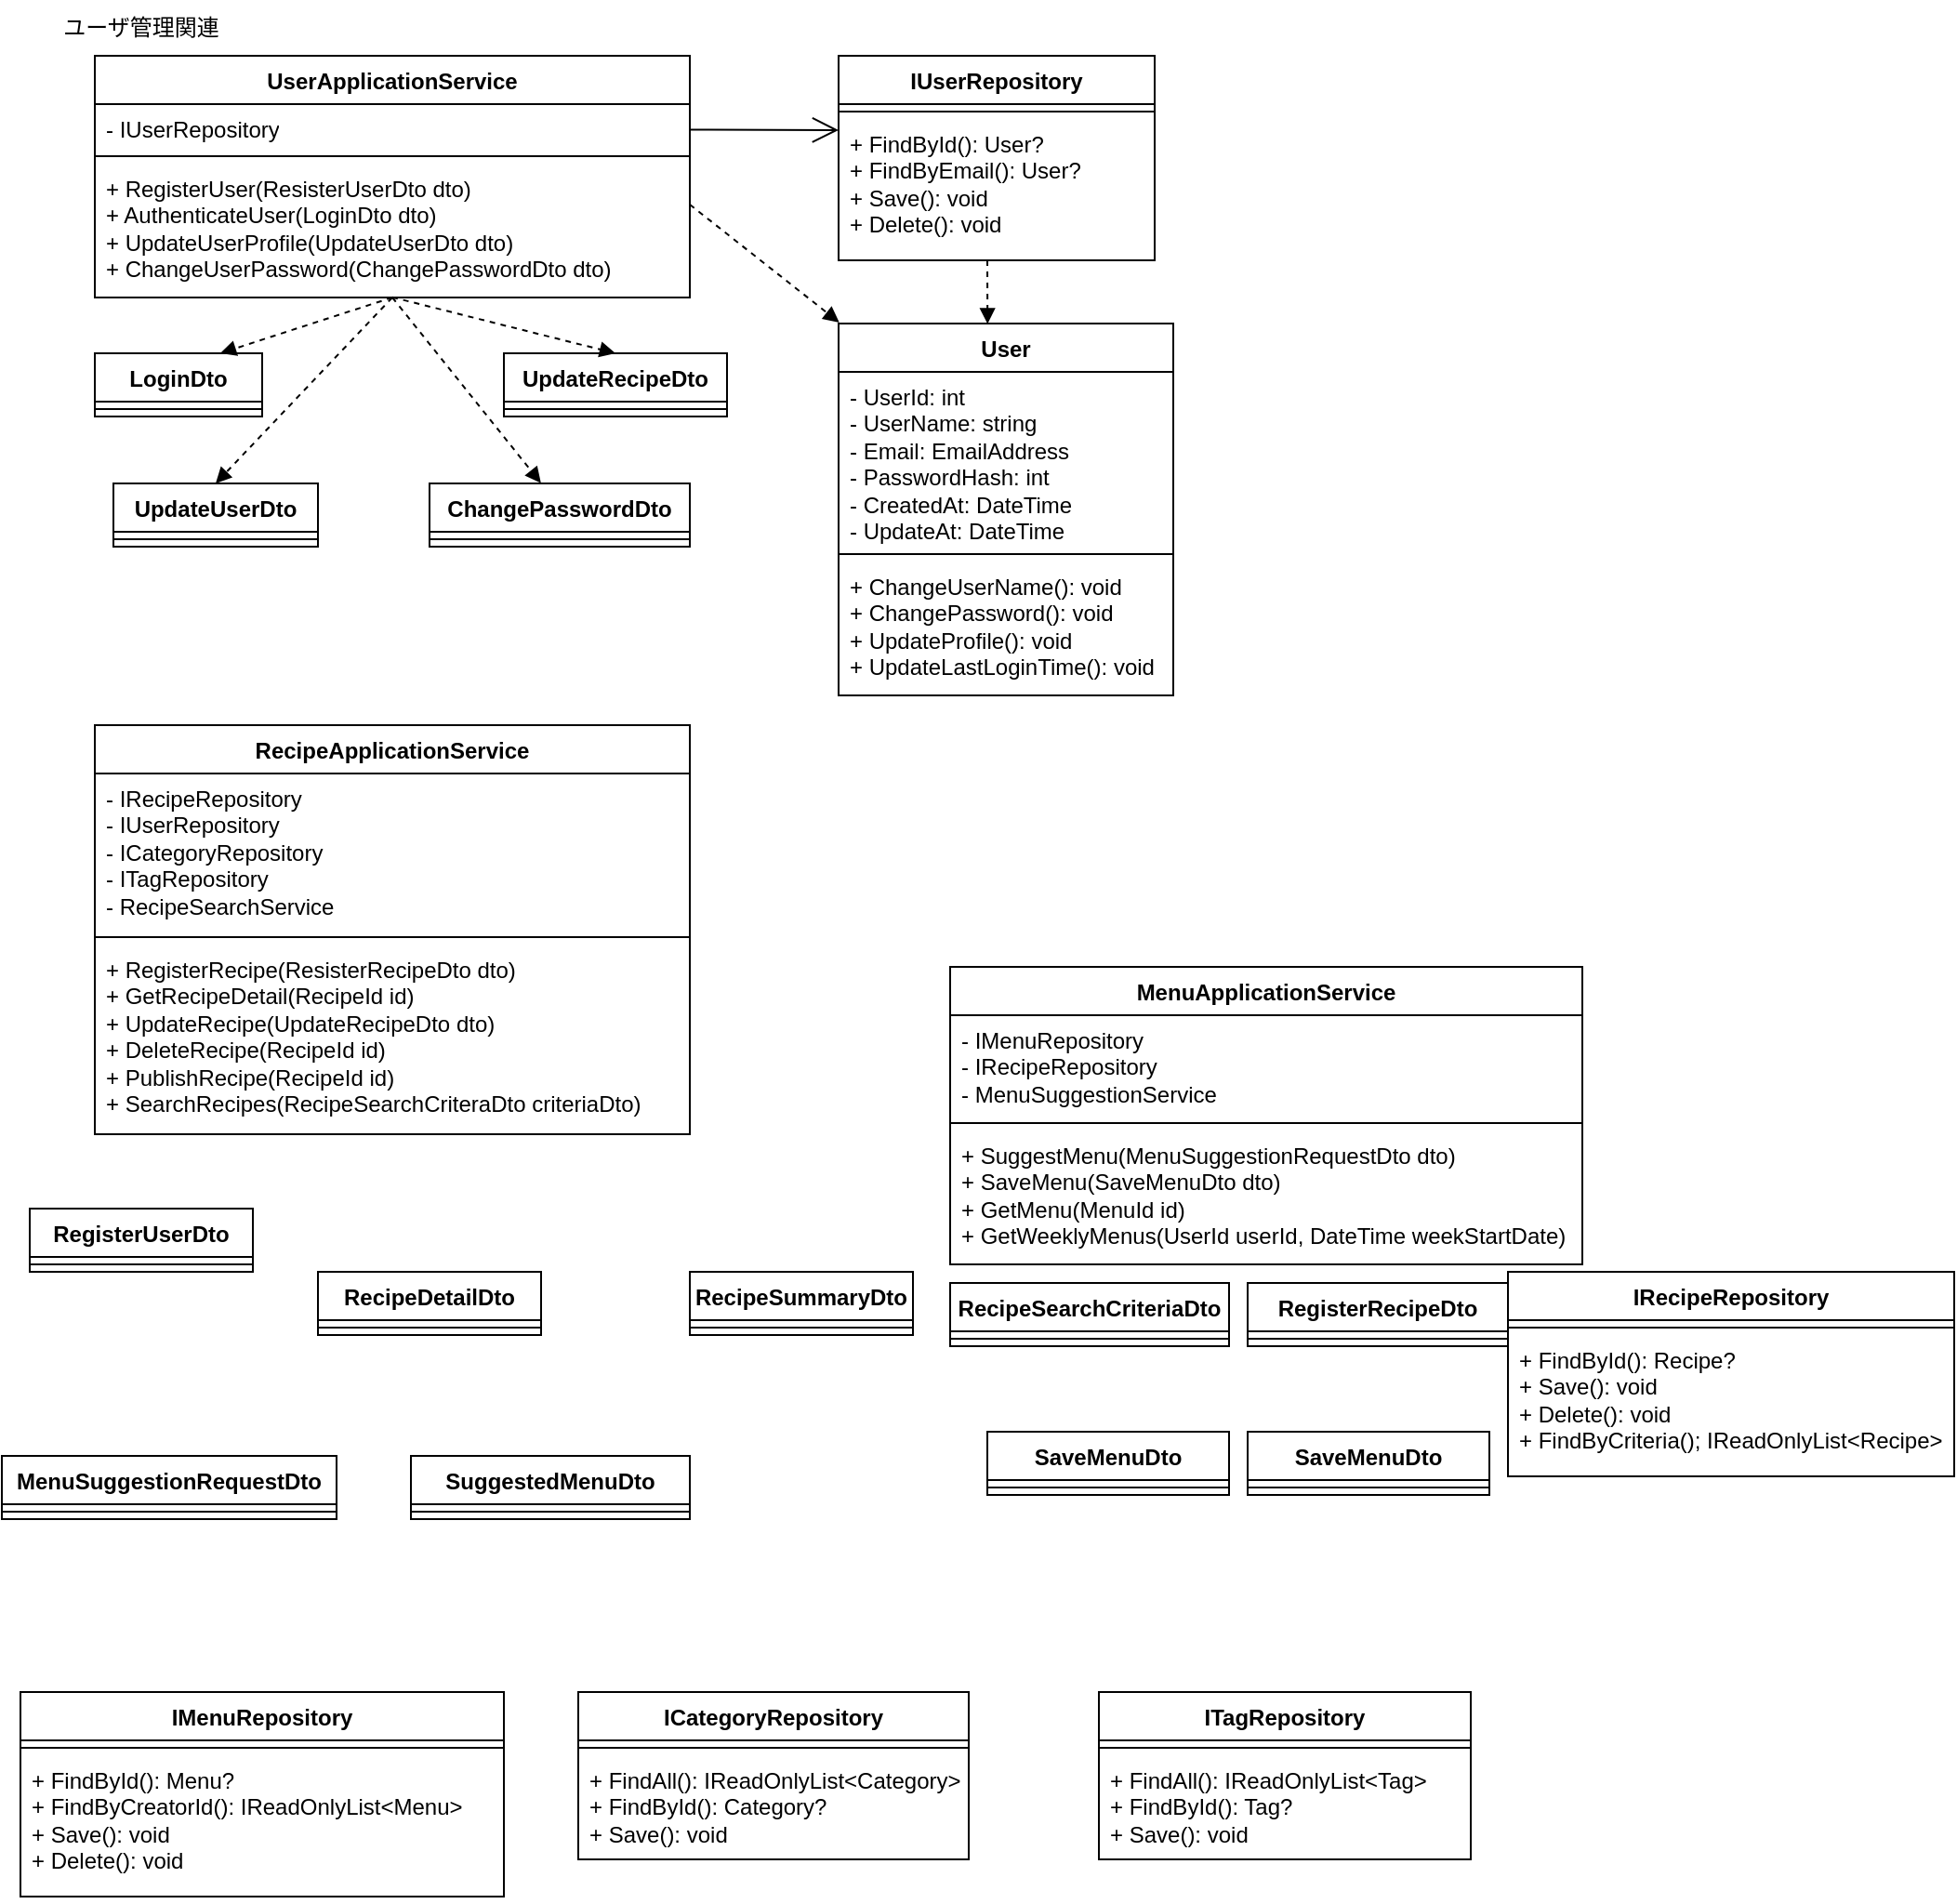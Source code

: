 <mxfile>
    <diagram id="sV9kp7NGZVInr88m_-wX" name="クラス図">
        <mxGraphModel dx="1942" dy="528" grid="1" gridSize="10" guides="1" tooltips="1" connect="1" arrows="1" fold="1" page="1" pageScale="1" pageWidth="1169" pageHeight="1654" math="0" shadow="0">
            <root>
                <mxCell id="0"/>
                <mxCell id="2" value="Domain Layer" style="" parent="0" visible="0"/>
                <mxCell id="14" value="User" style="swimlane;fontStyle=1;align=center;verticalAlign=top;childLayout=stackLayout;horizontal=1;startSize=26;horizontalStack=0;resizeParent=1;resizeParentMax=0;resizeLast=0;collapsible=1;marginBottom=0;whiteSpace=wrap;html=1;" parent="2" vertex="1">
                    <mxGeometry x="10" y="20" width="180" height="200" as="geometry"/>
                </mxCell>
                <mxCell id="252" value="" style="endArrow=diamondThin;endFill=1;endSize=24;html=1;entryX=0;entryY=0.035;entryDx=0;entryDy=0;exitX=-0.002;exitY=0.037;exitDx=0;exitDy=0;exitPerimeter=0;entryPerimeter=0;" parent="14" source="53" edge="1">
                    <mxGeometry width="160" relative="1" as="geometry">
                        <mxPoint x="120.16" y="59.746" as="sourcePoint"/>
                        <mxPoint x="180.0" y="60.17" as="targetPoint"/>
                    </mxGeometry>
                </mxCell>
                <mxCell id="15" value="- UserId: int&lt;div&gt;- UserName: string&lt;/div&gt;&lt;div&gt;- Email: EmailAddress&lt;/div&gt;&lt;div&gt;- PasswordHash: int&lt;/div&gt;&lt;div&gt;- CreatedAt: DateTime&lt;/div&gt;&lt;div&gt;- UpdateAt: DateTime&lt;/div&gt;" style="text;strokeColor=none;fillColor=none;align=left;verticalAlign=top;spacingLeft=4;spacingRight=4;overflow=hidden;rotatable=0;points=[[0,0.5],[1,0.5]];portConstraint=eastwest;whiteSpace=wrap;html=1;" parent="14" vertex="1">
                    <mxGeometry y="26" width="180" height="94" as="geometry"/>
                </mxCell>
                <mxCell id="16" value="" style="line;strokeWidth=1;fillColor=none;align=left;verticalAlign=middle;spacingTop=-1;spacingLeft=3;spacingRight=3;rotatable=0;labelPosition=right;points=[];portConstraint=eastwest;strokeColor=inherit;" parent="14" vertex="1">
                    <mxGeometry y="120" width="180" height="8" as="geometry"/>
                </mxCell>
                <mxCell id="285" value="" style="endArrow=diamondThin;endFill=1;endSize=24;html=1;entryX=0;entryY=0.035;entryDx=0;entryDy=0;exitX=-0.003;exitY=0.136;exitDx=0;exitDy=0;exitPerimeter=0;entryPerimeter=0;" parent="14" source="90" edge="1">
                    <mxGeometry width="160" relative="1" as="geometry">
                        <mxPoint x="120.0" y="149.996" as="sourcePoint"/>
                        <mxPoint x="180" y="150.25" as="targetPoint"/>
                    </mxGeometry>
                </mxCell>
                <mxCell id="17" value="&lt;div&gt;+ ChangeUserName(): void&lt;/div&gt;+ ChangePassword(): void&lt;div&gt;+ UpdateProfile(): void&lt;/div&gt;&lt;div&gt;+ UpdateLastLoginTime(): void&lt;/div&gt;" style="text;strokeColor=none;fillColor=none;align=left;verticalAlign=top;spacingLeft=4;spacingRight=4;overflow=hidden;rotatable=0;points=[[0,0.5],[1,0.5]];portConstraint=eastwest;whiteSpace=wrap;html=1;" parent="14" vertex="1">
                    <mxGeometry y="128" width="180" height="72" as="geometry"/>
                </mxCell>
                <mxCell id="22" value="Recipe" style="swimlane;fontStyle=1;align=center;verticalAlign=top;childLayout=stackLayout;horizontal=1;startSize=26;horizontalStack=0;resizeParent=1;resizeParentMax=0;resizeLast=0;collapsible=1;marginBottom=0;whiteSpace=wrap;html=1;" parent="2" vertex="1">
                    <mxGeometry x="420" y="20" width="180" height="400" as="geometry"/>
                </mxCell>
                <mxCell id="23" value="- RecipeId: RecipeId&lt;div&gt;&lt;font color=&quot;#000000&quot;&gt;- CreatorId: UserId&lt;br&gt;&lt;/font&gt;&lt;div&gt;- Title: string&lt;/div&gt;&lt;div&gt;- Description: string&lt;/div&gt;&lt;div&gt;- CookingTime: CookingTime&lt;/div&gt;&lt;div&gt;- ImageUrl: string&lt;/div&gt;&lt;div&gt;- CategoryId: Category&lt;/div&gt;&lt;/div&gt;&lt;div&gt;- IsPublished: bool&lt;/div&gt;&lt;div&gt;- CreatedAt: DateTime&lt;/div&gt;&lt;div&gt;- UpdateAt: DateTime&lt;/div&gt;&lt;div&gt;- Ingredients: List&amp;lt;Ingredient&amp;gt;&lt;/div&gt;&lt;div&gt;- Steps: List&amp;lt;Step&amp;gt;&lt;/div&gt;&lt;div&gt;- TagIds: List&amp;lt;TagId&amp;gt;&lt;/div&gt;" style="text;strokeColor=none;fillColor=none;align=left;verticalAlign=top;spacingLeft=4;spacingRight=4;overflow=hidden;rotatable=0;points=[[0,0.5],[1,0.5]];portConstraint=eastwest;whiteSpace=wrap;html=1;" parent="22" vertex="1">
                    <mxGeometry y="26" width="180" height="194" as="geometry"/>
                </mxCell>
                <mxCell id="24" value="" style="line;strokeWidth=1;fillColor=none;align=left;verticalAlign=middle;spacingTop=-1;spacingLeft=3;spacingRight=3;rotatable=0;labelPosition=right;points=[];portConstraint=eastwest;strokeColor=inherit;" parent="22" vertex="1">
                    <mxGeometry y="220" width="180" height="8" as="geometry"/>
                </mxCell>
                <mxCell id="283" value="" style="endArrow=diamondThin;endFill=1;endSize=24;html=1;entryX=0;entryY=0.035;entryDx=0;entryDy=0;exitX=0;exitY=0.151;exitDx=0;exitDy=0;exitPerimeter=0;entryPerimeter=0;" parent="22" source="82" edge="1">
                    <mxGeometry width="160" relative="1" as="geometry">
                        <mxPoint x="120" y="310" as="sourcePoint"/>
                        <mxPoint x="180" y="310" as="targetPoint"/>
                    </mxGeometry>
                </mxCell>
                <mxCell id="25" value="&lt;div&gt;+ UpdateDetails(): void&lt;/div&gt;&lt;div&gt;+ AddIngredient(): void&lt;/div&gt;&lt;div&gt;+ RemoveIngredient(): void&lt;/div&gt;&lt;div&gt;+ UpdateIngredient(): void&lt;/div&gt;&lt;div&gt;+ AddStep(): void&lt;/div&gt;&lt;div&gt;+ RemoveStep(): void&lt;/div&gt;&lt;div&gt;+ UpdateStep(): void&lt;/div&gt;+ AddTog(): void&lt;div&gt;+ RemoveTag(): void&lt;/div&gt;&lt;div&gt;+ Publish(): void&lt;/div&gt;&lt;div&gt;+ Unpublish(): void&lt;/div&gt;" style="text;strokeColor=none;fillColor=none;align=left;verticalAlign=top;spacingLeft=4;spacingRight=4;overflow=hidden;rotatable=0;points=[[0,0.5],[1,0.5]];portConstraint=eastwest;whiteSpace=wrap;html=1;" parent="22" vertex="1">
                    <mxGeometry y="228" width="180" height="172" as="geometry"/>
                </mxCell>
                <mxCell id="30" value="Step" style="swimlane;fontStyle=1;align=center;verticalAlign=top;childLayout=stackLayout;horizontal=1;startSize=26;horizontalStack=0;resizeParent=1;resizeParentMax=0;resizeLast=0;collapsible=1;marginBottom=0;whiteSpace=wrap;html=1;" parent="2" vertex="1">
                    <mxGeometry x="520" y="710" width="170" height="130" as="geometry"/>
                </mxCell>
                <mxCell id="270" value="" style="endArrow=diamondThin;endFill=1;endSize=24;html=1;entryX=0;entryY=0.035;entryDx=0;entryDy=0;entryPerimeter=0;" parent="30" edge="1">
                    <mxGeometry width="160" relative="1" as="geometry">
                        <mxPoint x="230.139" y="50" as="sourcePoint"/>
                        <mxPoint x="170" y="50" as="targetPoint"/>
                    </mxGeometry>
                </mxCell>
                <mxCell id="31" value="- StepId: StepId&lt;div&gt;- OrderNumber: int&lt;/div&gt;&lt;div&gt;- Description: string&lt;/div&gt;" style="text;strokeColor=none;fillColor=none;align=left;verticalAlign=top;spacingLeft=4;spacingRight=4;overflow=hidden;rotatable=0;points=[[0,0.5],[1,0.5]];portConstraint=eastwest;whiteSpace=wrap;html=1;" parent="30" vertex="1">
                    <mxGeometry y="26" width="170" height="54" as="geometry"/>
                </mxCell>
                <mxCell id="32" value="" style="line;strokeWidth=1;fillColor=none;align=left;verticalAlign=middle;spacingTop=-1;spacingLeft=3;spacingRight=3;rotatable=0;labelPosition=right;points=[];portConstraint=eastwest;strokeColor=inherit;" parent="30" vertex="1">
                    <mxGeometry y="80" width="170" height="8" as="geometry"/>
                </mxCell>
                <mxCell id="33" value="&lt;div&gt;+ UpdateDescription(): void&lt;/div&gt;&lt;div&gt;+ UpdateOrderNumber(): void&lt;/div&gt;" style="text;strokeColor=none;fillColor=none;align=left;verticalAlign=top;spacingLeft=4;spacingRight=4;overflow=hidden;rotatable=0;points=[[0,0.5],[1,0.5]];portConstraint=eastwest;whiteSpace=wrap;html=1;" parent="30" vertex="1">
                    <mxGeometry y="88" width="170" height="42" as="geometry"/>
                </mxCell>
                <mxCell id="34" value="Menu" style="swimlane;fontStyle=1;align=center;verticalAlign=top;childLayout=stackLayout;horizontal=1;startSize=26;horizontalStack=0;resizeParent=1;resizeParentMax=0;resizeLast=0;collapsible=1;marginBottom=0;whiteSpace=wrap;html=1;" parent="2" vertex="1">
                    <mxGeometry x="15" y="880" width="230" height="150" as="geometry"/>
                </mxCell>
                <mxCell id="257" value="" style="endArrow=diamondThin;endFill=1;endSize=24;html=1;exitX=0;exitY=1.002;exitDx=0;exitDy=0;exitPerimeter=0;" parent="34" source="55" edge="1">
                    <mxGeometry width="160" relative="1" as="geometry">
                        <mxPoint x="155" y="49.33" as="sourcePoint"/>
                        <mxPoint x="230" y="50" as="targetPoint"/>
                    </mxGeometry>
                </mxCell>
                <mxCell id="35" value="- MenuId: MenuId&lt;div&gt;- CreatorId: UserId&lt;/div&gt;&lt;div&gt;- MenuDate: DateOnly&lt;/div&gt;&lt;div&gt;- MenuItems: List&amp;lt;MenuItem&amp;gt;&lt;/div&gt;" style="text;strokeColor=none;fillColor=none;align=left;verticalAlign=top;spacingLeft=4;spacingRight=4;overflow=hidden;rotatable=0;points=[[0,0.5],[1,0.5]];portConstraint=eastwest;whiteSpace=wrap;html=1;" parent="34" vertex="1">
                    <mxGeometry y="26" width="230" height="64" as="geometry"/>
                </mxCell>
                <mxCell id="36" value="" style="line;strokeWidth=1;fillColor=none;align=left;verticalAlign=middle;spacingTop=-1;spacingLeft=3;spacingRight=3;rotatable=0;labelPosition=right;points=[];portConstraint=eastwest;strokeColor=inherit;" parent="34" vertex="1">
                    <mxGeometry y="90" width="230" height="8" as="geometry"/>
                </mxCell>
                <mxCell id="37" value="&lt;div&gt;+ AddMenuItem(): void&lt;/div&gt;&lt;div&gt;+ RemoveMenuItem(): void&lt;/div&gt;&lt;div&gt;+ UpdateMenuItemServingCount(): void&lt;/div&gt;" style="text;strokeColor=none;fillColor=none;align=left;verticalAlign=top;spacingLeft=4;spacingRight=4;overflow=hidden;rotatable=0;points=[[0,0.5],[1,0.5]];portConstraint=eastwest;whiteSpace=wrap;html=1;" parent="34" vertex="1">
                    <mxGeometry y="98" width="230" height="52" as="geometry"/>
                </mxCell>
                <mxCell id="38" value="MenuItem" style="swimlane;fontStyle=1;align=center;verticalAlign=top;childLayout=stackLayout;horizontal=1;startSize=26;horizontalStack=0;resizeParent=1;resizeParentMax=0;resizeLast=0;collapsible=1;marginBottom=0;whiteSpace=wrap;html=1;" parent="2" vertex="1">
                    <mxGeometry x="510" y="510" width="200" height="120" as="geometry"/>
                </mxCell>
                <mxCell id="272" value="" style="endArrow=diamondThin;endFill=1;endSize=24;html=1;entryX=0;entryY=0.035;entryDx=0;entryDy=0;entryPerimeter=0;exitX=0.002;exitY=0.993;exitDx=0;exitDy=0;exitPerimeter=0;" parent="38" source="79" edge="1">
                    <mxGeometry width="160" relative="1" as="geometry">
                        <mxPoint x="259" y="50" as="sourcePoint"/>
                        <mxPoint x="200" y="50" as="targetPoint"/>
                    </mxGeometry>
                </mxCell>
                <mxCell id="39" value="- MenuItemId: MenuItemId&lt;div&gt;- RecipeId: RecipeId&lt;/div&gt;&lt;div&gt;- ServingCount: int&lt;/div&gt;" style="text;strokeColor=none;fillColor=none;align=left;verticalAlign=top;spacingLeft=4;spacingRight=4;overflow=hidden;rotatable=0;points=[[0,0.5],[1,0.5]];portConstraint=eastwest;whiteSpace=wrap;html=1;" parent="38" vertex="1">
                    <mxGeometry y="26" width="200" height="54" as="geometry"/>
                </mxCell>
                <mxCell id="40" value="" style="line;strokeWidth=1;fillColor=none;align=left;verticalAlign=middle;spacingTop=-1;spacingLeft=3;spacingRight=3;rotatable=0;labelPosition=right;points=[];portConstraint=eastwest;strokeColor=inherit;" parent="38" vertex="1">
                    <mxGeometry y="80" width="200" height="8" as="geometry"/>
                </mxCell>
                <mxCell id="41" value="+ UpdateSevingCount(): void" style="text;strokeColor=none;fillColor=none;align=left;verticalAlign=top;spacingLeft=4;spacingRight=4;overflow=hidden;rotatable=0;points=[[0,0.5],[1,0.5]];portConstraint=eastwest;whiteSpace=wrap;html=1;" parent="38" vertex="1">
                    <mxGeometry y="88" width="200" height="32" as="geometry"/>
                </mxCell>
                <mxCell id="42" value="Category" style="swimlane;fontStyle=0;align=center;verticalAlign=top;childLayout=stackLayout;horizontal=1;startSize=26;horizontalStack=0;resizeParent=1;resizeParentMax=0;resizeLast=0;collapsible=1;marginBottom=0;whiteSpace=wrap;html=1;" parent="2" vertex="1">
                    <mxGeometry x="15" y="710" width="160" height="110" as="geometry"/>
                </mxCell>
                <mxCell id="43" value="- CategoryId: CategoryId&lt;div&gt;- Name: string&lt;/div&gt;" style="text;strokeColor=none;fillColor=none;align=left;verticalAlign=top;spacingLeft=4;spacingRight=4;overflow=hidden;rotatable=0;points=[[0,0.5],[1,0.5]];portConstraint=eastwest;whiteSpace=wrap;html=1;" parent="42" vertex="1">
                    <mxGeometry y="26" width="160" height="44" as="geometry"/>
                </mxCell>
                <mxCell id="44" value="" style="line;strokeWidth=1;fillColor=none;align=left;verticalAlign=middle;spacingTop=-1;spacingLeft=3;spacingRight=3;rotatable=0;labelPosition=right;points=[];portConstraint=eastwest;strokeColor=inherit;" parent="42" vertex="1">
                    <mxGeometry y="70" width="160" height="8" as="geometry"/>
                </mxCell>
                <mxCell id="45" value="+ ChangeName(): void" style="text;strokeColor=none;fillColor=none;align=left;verticalAlign=top;spacingLeft=4;spacingRight=4;overflow=hidden;rotatable=0;points=[[0,0.5],[1,0.5]];portConstraint=eastwest;whiteSpace=wrap;html=1;" parent="42" vertex="1">
                    <mxGeometry y="78" width="160" height="32" as="geometry"/>
                </mxCell>
                <mxCell id="46" value="Tag" style="swimlane;fontStyle=0;align=center;verticalAlign=top;childLayout=stackLayout;horizontal=1;startSize=26;horizontalStack=0;resizeParent=1;resizeParentMax=0;resizeLast=0;collapsible=1;marginBottom=0;whiteSpace=wrap;html=1;" parent="2" vertex="1">
                    <mxGeometry x="510" y="880" width="140" height="110" as="geometry"/>
                </mxCell>
                <mxCell id="263" value="" style="endArrow=diamondThin;endFill=1;endSize=24;html=1;entryX=0;entryY=0.035;entryDx=0;entryDy=0;exitX=0.001;exitY=0.589;exitDx=0;exitDy=0;exitPerimeter=0;entryPerimeter=0;" parent="46" source="67" edge="1">
                    <mxGeometry width="160" relative="1" as="geometry">
                        <mxPoint x="80" y="40.0" as="sourcePoint"/>
                        <mxPoint x="140" y="40.0" as="targetPoint"/>
                    </mxGeometry>
                </mxCell>
                <mxCell id="47" value="- TagId: TagId&lt;div&gt;- Name: string&lt;/div&gt;" style="text;strokeColor=none;fillColor=none;align=left;verticalAlign=top;spacingLeft=4;spacingRight=4;overflow=hidden;rotatable=0;points=[[0,0.5],[1,0.5]];portConstraint=eastwest;whiteSpace=wrap;html=1;" parent="46" vertex="1">
                    <mxGeometry y="26" width="140" height="44" as="geometry"/>
                </mxCell>
                <mxCell id="48" value="" style="line;strokeWidth=1;fillColor=none;align=left;verticalAlign=middle;spacingTop=-1;spacingLeft=3;spacingRight=3;rotatable=0;labelPosition=right;points=[];portConstraint=eastwest;strokeColor=inherit;" parent="46" vertex="1">
                    <mxGeometry y="70" width="140" height="8" as="geometry"/>
                </mxCell>
                <mxCell id="49" value="+ ChangeName(): void" style="text;strokeColor=none;fillColor=none;align=left;verticalAlign=top;spacingLeft=4;spacingRight=4;overflow=hidden;rotatable=0;points=[[0,0.5],[1,0.5]];portConstraint=eastwest;whiteSpace=wrap;html=1;" parent="46" vertex="1">
                    <mxGeometry y="78" width="140" height="32" as="geometry"/>
                </mxCell>
                <mxCell id="50" value="UserId" style="swimlane;fontStyle=1;align=center;verticalAlign=top;childLayout=stackLayout;horizontal=1;startSize=26;horizontalStack=0;resizeParent=1;resizeParentMax=0;resizeLast=0;collapsible=1;marginBottom=0;whiteSpace=wrap;html=1;" parent="2" vertex="1">
                    <mxGeometry x="249.84" y="20" width="130" height="120" as="geometry"/>
                </mxCell>
                <mxCell id="51" value="- Value: Guid or int" style="text;strokeColor=none;fillColor=none;align=left;verticalAlign=top;spacingLeft=4;spacingRight=4;overflow=hidden;rotatable=0;points=[[0,0.5],[1,0.5]];portConstraint=eastwest;whiteSpace=wrap;html=1;" parent="50" vertex="1">
                    <mxGeometry y="26" width="130" height="24" as="geometry"/>
                </mxCell>
                <mxCell id="52" value="" style="line;strokeWidth=1;fillColor=none;align=left;verticalAlign=middle;spacingTop=-1;spacingLeft=3;spacingRight=3;rotatable=0;labelPosition=right;points=[];portConstraint=eastwest;strokeColor=inherit;" parent="50" vertex="1">
                    <mxGeometry y="50" width="130" height="8" as="geometry"/>
                </mxCell>
                <mxCell id="53" value="&lt;div&gt;+ Eqauls(): bool&lt;/div&gt;&lt;div&gt;+ GetHashCode(): int&lt;/div&gt;&lt;div&gt;+ ToString(): string&lt;/div&gt;" style="text;strokeColor=none;fillColor=none;align=left;verticalAlign=top;spacingLeft=4;spacingRight=4;overflow=hidden;rotatable=0;points=[[0,0.5],[1,0.5]];portConstraint=eastwest;whiteSpace=wrap;html=1;" parent="50" vertex="1">
                    <mxGeometry y="58" width="130" height="62" as="geometry"/>
                </mxCell>
                <mxCell id="54" value="MenuId" style="swimlane;fontStyle=1;align=center;verticalAlign=top;childLayout=stackLayout;horizontal=1;startSize=26;horizontalStack=0;resizeParent=1;resizeParentMax=0;resizeLast=0;collapsible=1;marginBottom=0;whiteSpace=wrap;html=1;" parent="2" vertex="1">
                    <mxGeometry x="305" y="880" width="130" height="120" as="geometry"/>
                </mxCell>
                <mxCell id="55" value="- Value: Guid or int" style="text;strokeColor=none;fillColor=none;align=left;verticalAlign=top;spacingLeft=4;spacingRight=4;overflow=hidden;rotatable=0;points=[[0,0.5],[1,0.5]];portConstraint=eastwest;whiteSpace=wrap;html=1;" parent="54" vertex="1">
                    <mxGeometry y="26" width="130" height="24" as="geometry"/>
                </mxCell>
                <mxCell id="56" value="" style="line;strokeWidth=1;fillColor=none;align=left;verticalAlign=middle;spacingTop=-1;spacingLeft=3;spacingRight=3;rotatable=0;labelPosition=right;points=[];portConstraint=eastwest;strokeColor=inherit;" parent="54" vertex="1">
                    <mxGeometry y="50" width="130" height="8" as="geometry"/>
                </mxCell>
                <mxCell id="57" value="&lt;div&gt;+ Eqauls(): bool&lt;/div&gt;&lt;div&gt;+ GetHashCode(): int&lt;/div&gt;&lt;div&gt;+ ToString(): string&lt;/div&gt;" style="text;strokeColor=none;fillColor=none;align=left;verticalAlign=top;spacingLeft=4;spacingRight=4;overflow=hidden;rotatable=0;points=[[0,0.5],[1,0.5]];portConstraint=eastwest;whiteSpace=wrap;html=1;" parent="54" vertex="1">
                    <mxGeometry y="58" width="130" height="62" as="geometry"/>
                </mxCell>
                <mxCell id="58" value="CategoryId" style="swimlane;fontStyle=1;align=center;verticalAlign=top;childLayout=stackLayout;horizontal=1;startSize=26;horizontalStack=0;resizeParent=1;resizeParentMax=0;resizeLast=0;collapsible=1;marginBottom=0;whiteSpace=wrap;html=1;" parent="2" vertex="1">
                    <mxGeometry x="660" y="170" width="130" height="120" as="geometry"/>
                </mxCell>
                <mxCell id="59" value="- Value: Guid or int" style="text;strokeColor=none;fillColor=none;align=left;verticalAlign=top;spacingLeft=4;spacingRight=4;overflow=hidden;rotatable=0;points=[[0,0.5],[1,0.5]];portConstraint=eastwest;whiteSpace=wrap;html=1;" parent="58" vertex="1">
                    <mxGeometry y="26" width="130" height="24" as="geometry"/>
                </mxCell>
                <mxCell id="60" value="" style="line;strokeWidth=1;fillColor=none;align=left;verticalAlign=middle;spacingTop=-1;spacingLeft=3;spacingRight=3;rotatable=0;labelPosition=right;points=[];portConstraint=eastwest;strokeColor=inherit;" parent="58" vertex="1">
                    <mxGeometry y="50" width="130" height="8" as="geometry"/>
                </mxCell>
                <mxCell id="61" value="&lt;div&gt;+ Eqauls(): bool&lt;/div&gt;&lt;div&gt;+ GetHashCode(): int&lt;/div&gt;&lt;div&gt;+ ToString(): string&lt;/div&gt;" style="text;strokeColor=none;fillColor=none;align=left;verticalAlign=top;spacingLeft=4;spacingRight=4;overflow=hidden;rotatable=0;points=[[0,0.5],[1,0.5]];portConstraint=eastwest;whiteSpace=wrap;html=1;" parent="58" vertex="1">
                    <mxGeometry y="58" width="130" height="62" as="geometry"/>
                </mxCell>
                <mxCell id="62" value="RecipeId" style="swimlane;fontStyle=1;align=center;verticalAlign=top;childLayout=stackLayout;horizontal=1;startSize=26;horizontalStack=0;resizeParent=1;resizeParentMax=0;resizeLast=0;collapsible=1;marginBottom=0;whiteSpace=wrap;html=1;" parent="2" vertex="1">
                    <mxGeometry x="660" y="20" width="130" height="120" as="geometry"/>
                </mxCell>
                <mxCell id="63" value="- Value: Guid or int" style="text;strokeColor=none;fillColor=none;align=left;verticalAlign=top;spacingLeft=4;spacingRight=4;overflow=hidden;rotatable=0;points=[[0,0.5],[1,0.5]];portConstraint=eastwest;whiteSpace=wrap;html=1;" parent="62" vertex="1">
                    <mxGeometry y="26" width="130" height="24" as="geometry"/>
                </mxCell>
                <mxCell id="64" value="" style="line;strokeWidth=1;fillColor=none;align=left;verticalAlign=middle;spacingTop=-1;spacingLeft=3;spacingRight=3;rotatable=0;labelPosition=right;points=[];portConstraint=eastwest;strokeColor=inherit;" parent="62" vertex="1">
                    <mxGeometry y="50" width="130" height="8" as="geometry"/>
                </mxCell>
                <mxCell id="65" value="&lt;div&gt;+ Eqauls(): bool&lt;/div&gt;&lt;div&gt;+ GetHashCode(): int&lt;/div&gt;&lt;div&gt;+ ToString(): string&lt;/div&gt;" style="text;strokeColor=none;fillColor=none;align=left;verticalAlign=top;spacingLeft=4;spacingRight=4;overflow=hidden;rotatable=0;points=[[0,0.5],[1,0.5]];portConstraint=eastwest;whiteSpace=wrap;html=1;" parent="62" vertex="1">
                    <mxGeometry y="58" width="130" height="62" as="geometry"/>
                </mxCell>
                <mxCell id="66" value="TagId&lt;span style=&quot;font-family: monospace; font-size: 0px; font-weight: 400; text-align: start; text-wrap-mode: nowrap;&quot;&gt;%3CmxGraphModel%3E%3Croot%3E%3CmxCell%20id%3D%220%22%2F%3E%3CmxCell%20id%3D%221%22%20parent%3D%220%22%2F%3E%3CmxCell%20id%3D%222%22%20value%3D%22RecipeId%22%20style%3D%22swimlane%3BfontStyle%3D1%3Balign%3Dcenter%3BverticalAlign%3Dtop%3BchildLayout%3DstackLayout%3Bhorizontal%3D1%3BstartSize%3D26%3BhorizontalStack%3D0%3BresizeParent%3D1%3BresizeParentMax%3D0%3BresizeLast%3D0%3Bcollapsible%3D1%3BmarginBottom%3D0%3BwhiteSpace%3Dwrap%3Bhtml%3D1%3B%22%20vertex%3D%221%22%20parent%3D%221%22%3E%3CmxGeometry%20x%3D%22810%22%20y%3D%22800%22%20width%3D%22130%22%20height%3D%22120%22%20as%3D%22geometry%22%2F%3E%3C%2FmxCell%3E%3CmxCell%20id%3D%223%22%20value%3D%22-%20Value%3A%20Guid%20or%20int%22%20style%3D%22text%3BstrokeColor%3Dnone%3BfillColor%3Dnone%3Balign%3Dleft%3BverticalAlign%3Dtop%3BspacingLeft%3D4%3BspacingRight%3D4%3Boverflow%3Dhidden%3Brotatable%3D0%3Bpoints%3D%5B%5B0%2C0.5%5D%2C%5B1%2C0.5%5D%5D%3BportConstraint%3Deastwest%3BwhiteSpace%3Dwrap%3Bhtml%3D1%3B%22%20vertex%3D%221%22%20parent%3D%222%22%3E%3CmxGeometry%20y%3D%2226%22%20width%3D%22130%22%20height%3D%2224%22%20as%3D%22geometry%22%2F%3E%3C%2FmxCell%3E%3CmxCell%20id%3D%224%22%20value%3D%22%22%20style%3D%22line%3BstrokeWidth%3D1%3BfillColor%3Dnone%3Balign%3Dleft%3BverticalAlign%3Dmiddle%3BspacingTop%3D-1%3BspacingLeft%3D3%3BspacingRight%3D3%3Brotatable%3D0%3BlabelPosition%3Dright%3Bpoints%3D%5B%5D%3BportConstraint%3Deastwest%3BstrokeColor%3Dinherit%3B%22%20vertex%3D%221%22%20parent%3D%222%22%3E%3CmxGeometry%20y%3D%2250%22%20width%3D%22130%22%20height%3D%228%22%20as%3D%22geometry%22%2F%3E%3C%2FmxCell%3E%3CmxCell%20id%3D%225%22%20value%3D%22%26lt%3Bdiv%26gt%3B%2B%20Eqauls()%26lt%3B%2Fdiv%26gt%3B%26lt%3Bdiv%26gt%3B%2B%20GetHashCode()%26lt%3B%2Fdiv%26gt%3B%26lt%3Bdiv%26gt%3B%2B%20ToString()%26lt%3B%2Fdiv%26gt%3B%22%20style%3D%22text%3BstrokeColor%3Dnone%3BfillColor%3Dnone%3Balign%3Dleft%3BverticalAlign%3Dtop%3BspacingLeft%3D4%3BspacingRight%3D4%3Boverflow%3Dhidden%3Brotatable%3D0%3Bpoints%3D%5B%5B0%2C0.5%5D%2C%5B1%2C0.5%5D%5D%3BportConstraint%3Deastwest%3BwhiteSpace%3Dwrap%3Bhtml%3D1%3B%22%20vertex%3D%221%22%20parent%3D%222%22%3E%3CmxGeometry%20y%3D%2258%22%20width%3D%22130%22%20height%3D%2262%22%20as%3D%22geometry%22%2F%3E%3C%2FmxCell%3E%3C%2Froot%3E%3C%2FmxGraphModel%3E&lt;/span&gt;" style="swimlane;fontStyle=1;align=center;verticalAlign=top;childLayout=stackLayout;horizontal=1;startSize=26;horizontalStack=0;resizeParent=1;resizeParentMax=0;resizeLast=0;collapsible=1;marginBottom=0;whiteSpace=wrap;html=1;" parent="2" vertex="1">
                    <mxGeometry x="710" y="880" width="130" height="120" as="geometry"/>
                </mxCell>
                <mxCell id="67" value="- Value: Guid or int" style="text;strokeColor=none;fillColor=none;align=left;verticalAlign=top;spacingLeft=4;spacingRight=4;overflow=hidden;rotatable=0;points=[[0,0.5],[1,0.5]];portConstraint=eastwest;whiteSpace=wrap;html=1;" parent="66" vertex="1">
                    <mxGeometry y="26" width="130" height="24" as="geometry"/>
                </mxCell>
                <mxCell id="68" value="" style="line;strokeWidth=1;fillColor=none;align=left;verticalAlign=middle;spacingTop=-1;spacingLeft=3;spacingRight=3;rotatable=0;labelPosition=right;points=[];portConstraint=eastwest;strokeColor=inherit;" parent="66" vertex="1">
                    <mxGeometry y="50" width="130" height="8" as="geometry"/>
                </mxCell>
                <mxCell id="69" value="&lt;div&gt;+ Eqauls(): bool&lt;/div&gt;&lt;div&gt;+ GetHashCode(): int&lt;/div&gt;&lt;div&gt;+ ToString(): string&lt;/div&gt;" style="text;strokeColor=none;fillColor=none;align=left;verticalAlign=top;spacingLeft=4;spacingRight=4;overflow=hidden;rotatable=0;points=[[0,0.5],[1,0.5]];portConstraint=eastwest;whiteSpace=wrap;html=1;" parent="66" vertex="1">
                    <mxGeometry y="58" width="130" height="62" as="geometry"/>
                </mxCell>
                <mxCell id="74" value="StepId" style="swimlane;fontStyle=1;align=center;verticalAlign=top;childLayout=stackLayout;horizontal=1;startSize=26;horizontalStack=0;resizeParent=1;resizeParentMax=0;resizeLast=0;collapsible=1;marginBottom=0;whiteSpace=wrap;html=1;" parent="2" vertex="1">
                    <mxGeometry x="750" y="710" width="130" height="120" as="geometry"/>
                </mxCell>
                <mxCell id="75" value="- Value: Guid or int" style="text;strokeColor=none;fillColor=none;align=left;verticalAlign=top;spacingLeft=4;spacingRight=4;overflow=hidden;rotatable=0;points=[[0,0.5],[1,0.5]];portConstraint=eastwest;whiteSpace=wrap;html=1;" parent="74" vertex="1">
                    <mxGeometry y="26" width="130" height="24" as="geometry"/>
                </mxCell>
                <mxCell id="76" value="" style="line;strokeWidth=1;fillColor=none;align=left;verticalAlign=middle;spacingTop=-1;spacingLeft=3;spacingRight=3;rotatable=0;labelPosition=right;points=[];portConstraint=eastwest;strokeColor=inherit;" parent="74" vertex="1">
                    <mxGeometry y="50" width="130" height="8" as="geometry"/>
                </mxCell>
                <mxCell id="77" value="&lt;div&gt;+ Eqauls(): bool&lt;/div&gt;&lt;div&gt;+ GetHashCode(): int&lt;/div&gt;&lt;div&gt;+ ToString(): string&lt;/div&gt;" style="text;strokeColor=none;fillColor=none;align=left;verticalAlign=top;spacingLeft=4;spacingRight=4;overflow=hidden;rotatable=0;points=[[0,0.5],[1,0.5]];portConstraint=eastwest;whiteSpace=wrap;html=1;" parent="74" vertex="1">
                    <mxGeometry y="58" width="130" height="62" as="geometry"/>
                </mxCell>
                <mxCell id="78" value="MenuItemId" style="swimlane;fontStyle=1;align=center;verticalAlign=top;childLayout=stackLayout;horizontal=1;startSize=26;horizontalStack=0;resizeParent=1;resizeParentMax=0;resizeLast=0;collapsible=1;marginBottom=0;whiteSpace=wrap;html=1;" parent="2" vertex="1">
                    <mxGeometry x="770" y="510" width="140" height="120" as="geometry"/>
                </mxCell>
                <mxCell id="79" value="- Value: Guid or int" style="text;strokeColor=none;fillColor=none;align=left;verticalAlign=top;spacingLeft=4;spacingRight=4;overflow=hidden;rotatable=0;points=[[0,0.5],[1,0.5]];portConstraint=eastwest;whiteSpace=wrap;html=1;" parent="78" vertex="1">
                    <mxGeometry y="26" width="140" height="24" as="geometry"/>
                </mxCell>
                <mxCell id="80" value="" style="line;strokeWidth=1;fillColor=none;align=left;verticalAlign=middle;spacingTop=-1;spacingLeft=3;spacingRight=3;rotatable=0;labelPosition=right;points=[];portConstraint=eastwest;strokeColor=inherit;" parent="78" vertex="1">
                    <mxGeometry y="50" width="140" height="8" as="geometry"/>
                </mxCell>
                <mxCell id="81" value="&lt;div&gt;+ Eqauls(): bool&lt;/div&gt;&lt;div&gt;+ GetHashCode(): int&lt;/div&gt;&lt;div&gt;+ ToString(): string&lt;/div&gt;" style="text;strokeColor=none;fillColor=none;align=left;verticalAlign=top;spacingLeft=4;spacingRight=4;overflow=hidden;rotatable=0;points=[[0,0.5],[1,0.5]];portConstraint=eastwest;whiteSpace=wrap;html=1;" parent="78" vertex="1">
                    <mxGeometry y="58" width="140" height="62" as="geometry"/>
                </mxCell>
                <mxCell id="82" value="CookingTime" style="swimlane;fontStyle=1;align=center;verticalAlign=top;childLayout=stackLayout;horizontal=1;startSize=26;horizontalStack=0;resizeParent=1;resizeParentMax=0;resizeLast=0;collapsible=1;marginBottom=0;whiteSpace=wrap;html=1;" parent="2" vertex="1">
                    <mxGeometry x="660" y="310" width="130" height="130" as="geometry"/>
                </mxCell>
                <mxCell id="83" value="- Minutes: int" style="text;strokeColor=none;fillColor=none;align=left;verticalAlign=top;spacingLeft=4;spacingRight=4;overflow=hidden;rotatable=0;points=[[0,0.5],[1,0.5]];portConstraint=eastwest;whiteSpace=wrap;html=1;" parent="82" vertex="1">
                    <mxGeometry y="26" width="130" height="24" as="geometry"/>
                </mxCell>
                <mxCell id="84" value="" style="line;strokeWidth=1;fillColor=none;align=left;verticalAlign=middle;spacingTop=-1;spacingLeft=3;spacingRight=3;rotatable=0;labelPosition=right;points=[];portConstraint=eastwest;strokeColor=inherit;" parent="82" vertex="1">
                    <mxGeometry y="50" width="130" height="8" as="geometry"/>
                </mxCell>
                <mxCell id="85" value="&lt;div&gt;+ Add(): CookingTime&lt;/div&gt;&lt;div&gt;+ Equals(): bool&lt;/div&gt;&lt;div&gt;+ GetHashCode(): int&lt;/div&gt;&lt;div&gt;+ ToString(): string&lt;/div&gt;" style="text;strokeColor=none;fillColor=none;align=left;verticalAlign=top;spacingLeft=4;spacingRight=4;overflow=hidden;rotatable=0;points=[[0,0.5],[1,0.5]];portConstraint=eastwest;whiteSpace=wrap;html=1;" parent="82" vertex="1">
                    <mxGeometry y="58" width="130" height="72" as="geometry"/>
                </mxCell>
                <mxCell id="90" value="EmailAddress" style="swimlane;fontStyle=1;align=center;verticalAlign=top;childLayout=stackLayout;horizontal=1;startSize=26;horizontalStack=0;resizeParent=1;resizeParentMax=0;resizeLast=0;collapsible=1;marginBottom=0;whiteSpace=wrap;html=1;" parent="2" vertex="1">
                    <mxGeometry x="250" y="155" width="130" height="110" as="geometry"/>
                </mxCell>
                <mxCell id="91" value="- Value: string" style="text;strokeColor=none;fillColor=none;align=left;verticalAlign=top;spacingLeft=4;spacingRight=4;overflow=hidden;rotatable=0;points=[[0,0.5],[1,0.5]];portConstraint=eastwest;whiteSpace=wrap;html=1;" parent="90" vertex="1">
                    <mxGeometry y="26" width="130" height="24" as="geometry"/>
                </mxCell>
                <mxCell id="92" value="" style="line;strokeWidth=1;fillColor=none;align=left;verticalAlign=middle;spacingTop=-1;spacingLeft=3;spacingRight=3;rotatable=0;labelPosition=right;points=[];portConstraint=eastwest;strokeColor=inherit;" parent="90" vertex="1">
                    <mxGeometry y="50" width="130" height="8" as="geometry"/>
                </mxCell>
                <mxCell id="93" value="&lt;div&gt;+ Eqauls(): bool&lt;/div&gt;&lt;div&gt;+ GetHashCode(): int&lt;/div&gt;&lt;div&gt;+ ToString(): string&lt;/div&gt;" style="text;strokeColor=none;fillColor=none;align=left;verticalAlign=top;spacingLeft=4;spacingRight=4;overflow=hidden;rotatable=0;points=[[0,0.5],[1,0.5]];portConstraint=eastwest;whiteSpace=wrap;html=1;" parent="90" vertex="1">
                    <mxGeometry y="58" width="130" height="52" as="geometry"/>
                </mxCell>
                <mxCell id="94" value="MenuSuggestionService" style="swimlane;fontStyle=1;align=center;verticalAlign=top;childLayout=stackLayout;horizontal=1;startSize=26;horizontalStack=0;resizeParent=1;resizeParentMax=0;resizeLast=0;collapsible=1;marginBottom=0;whiteSpace=wrap;html=1;" parent="2" vertex="1">
                    <mxGeometry x="15" y="1270" width="270" height="140" as="geometry"/>
                </mxCell>
                <mxCell id="95" value="- IRecipeRepository&lt;div&gt;- IINgredientRepository&lt;/div&gt;" style="text;strokeColor=none;fillColor=none;align=left;verticalAlign=top;spacingLeft=4;spacingRight=4;overflow=hidden;rotatable=0;points=[[0,0.5],[1,0.5]];portConstraint=eastwest;whiteSpace=wrap;html=1;" parent="94" vertex="1">
                    <mxGeometry y="26" width="270" height="44" as="geometry"/>
                </mxCell>
                <mxCell id="96" value="" style="line;strokeWidth=1;fillColor=none;align=left;verticalAlign=middle;spacingTop=-1;spacingLeft=3;spacingRight=3;rotatable=0;labelPosition=right;points=[];portConstraint=eastwest;strokeColor=inherit;" parent="94" vertex="1">
                    <mxGeometry y="70" width="270" height="8" as="geometry"/>
                </mxCell>
                <mxCell id="97" value="&lt;div&gt;+ SuggestWeeklyMenu(): IReadOnlyList&amp;lt;Menu&amp;gt;&lt;/div&gt;&lt;div&gt;+ SuggestDailyMenu(): Menu&lt;/div&gt;" style="text;strokeColor=none;fillColor=none;align=left;verticalAlign=top;spacingLeft=4;spacingRight=4;overflow=hidden;rotatable=0;points=[[0,0.5],[1,0.5]];portConstraint=eastwest;whiteSpace=wrap;html=1;" parent="94" vertex="1">
                    <mxGeometry y="78" width="270" height="62" as="geometry"/>
                </mxCell>
                <mxCell id="98" value="RecipeSearchService" style="swimlane;fontStyle=1;align=center;verticalAlign=top;childLayout=stackLayout;horizontal=1;startSize=26;horizontalStack=0;resizeParent=1;resizeParentMax=0;resizeLast=0;collapsible=1;marginBottom=0;whiteSpace=wrap;html=1;" parent="2" vertex="1">
                    <mxGeometry x="330" y="1270" width="250" height="120" as="geometry"/>
                </mxCell>
                <mxCell id="99" value="- IRecipeRepository&lt;div&gt;&lt;font color=&quot;#000000&quot;&gt;- ICategoryRepository&lt;br&gt;&lt;/font&gt;&lt;div&gt;- ITagRepository&lt;/div&gt;&lt;/div&gt;" style="text;strokeColor=none;fillColor=none;align=left;verticalAlign=top;spacingLeft=4;spacingRight=4;overflow=hidden;rotatable=0;points=[[0,0.5],[1,0.5]];portConstraint=eastwest;whiteSpace=wrap;html=1;" parent="98" vertex="1">
                    <mxGeometry y="26" width="250" height="54" as="geometry"/>
                </mxCell>
                <mxCell id="100" value="" style="line;strokeWidth=1;fillColor=none;align=left;verticalAlign=middle;spacingTop=-1;spacingLeft=3;spacingRight=3;rotatable=0;labelPosition=right;points=[];portConstraint=eastwest;strokeColor=inherit;" parent="98" vertex="1">
                    <mxGeometry y="80" width="250" height="8" as="geometry"/>
                </mxCell>
                <mxCell id="101" value="&lt;div&gt;+ SearchRecipes(): IReadOnlyList&amp;lt;Recipe&amp;gt;&lt;/div&gt;" style="text;strokeColor=none;fillColor=none;align=left;verticalAlign=top;spacingLeft=4;spacingRight=4;overflow=hidden;rotatable=0;points=[[0,0.5],[1,0.5]];portConstraint=eastwest;whiteSpace=wrap;html=1;" parent="98" vertex="1">
                    <mxGeometry y="88" width="250" height="32" as="geometry"/>
                </mxCell>
                <mxCell id="102" value="IRecipeRepository" style="swimlane;fontStyle=1;align=center;verticalAlign=top;childLayout=stackLayout;horizontal=1;startSize=26;horizontalStack=0;resizeParent=1;resizeParentMax=0;resizeLast=0;collapsible=1;marginBottom=0;whiteSpace=wrap;html=1;" parent="2" vertex="1">
                    <mxGeometry x="610" y="1270" width="240" height="110" as="geometry"/>
                </mxCell>
                <mxCell id="104" value="" style="line;strokeWidth=1;fillColor=none;align=left;verticalAlign=middle;spacingTop=-1;spacingLeft=3;spacingRight=3;rotatable=0;labelPosition=right;points=[];portConstraint=eastwest;strokeColor=inherit;" parent="102" vertex="1">
                    <mxGeometry y="26" width="240" height="8" as="geometry"/>
                </mxCell>
                <mxCell id="105" value="&lt;div&gt;+ FindById(): Recipe?&lt;/div&gt;&lt;div&gt;+ Save(): void&lt;/div&gt;&lt;div&gt;+ Delete(): void&lt;/div&gt;&lt;div&gt;+ FindByCriteria(); IReadOnlyList&amp;lt;Recipe&amp;gt;&lt;/div&gt;" style="text;strokeColor=none;fillColor=none;align=left;verticalAlign=top;spacingLeft=4;spacingRight=4;overflow=hidden;rotatable=0;points=[[0,0.5],[1,0.5]];portConstraint=eastwest;whiteSpace=wrap;html=1;" parent="102" vertex="1">
                    <mxGeometry y="34" width="240" height="76" as="geometry"/>
                </mxCell>
                <mxCell id="106" value="IUserRepository" style="swimlane;fontStyle=1;align=center;verticalAlign=top;childLayout=stackLayout;horizontal=1;startSize=26;horizontalStack=0;resizeParent=1;resizeParentMax=0;resizeLast=0;collapsible=1;marginBottom=0;whiteSpace=wrap;html=1;" parent="2" vertex="1">
                    <mxGeometry x="880" y="1270" width="170" height="110" as="geometry"/>
                </mxCell>
                <mxCell id="107" value="" style="line;strokeWidth=1;fillColor=none;align=left;verticalAlign=middle;spacingTop=-1;spacingLeft=3;spacingRight=3;rotatable=0;labelPosition=right;points=[];portConstraint=eastwest;strokeColor=inherit;" parent="106" vertex="1">
                    <mxGeometry y="26" width="170" height="8" as="geometry"/>
                </mxCell>
                <mxCell id="108" value="&lt;div&gt;+ FindById(): User?&lt;/div&gt;&lt;div&gt;+ FindByEmail(): User?&lt;/div&gt;&lt;div&gt;+ Save(): void&lt;/div&gt;&lt;div&gt;+ Delete(): void&lt;/div&gt;" style="text;strokeColor=none;fillColor=none;align=left;verticalAlign=top;spacingLeft=4;spacingRight=4;overflow=hidden;rotatable=0;points=[[0,0.5],[1,0.5]];portConstraint=eastwest;whiteSpace=wrap;html=1;" parent="106" vertex="1">
                    <mxGeometry y="34" width="170" height="76" as="geometry"/>
                </mxCell>
                <mxCell id="109" value="IMenuRepository" style="swimlane;fontStyle=1;align=center;verticalAlign=top;childLayout=stackLayout;horizontal=1;startSize=26;horizontalStack=0;resizeParent=1;resizeParentMax=0;resizeLast=0;collapsible=1;marginBottom=0;whiteSpace=wrap;html=1;" parent="2" vertex="1">
                    <mxGeometry x="30" y="1490" width="260" height="110" as="geometry"/>
                </mxCell>
                <mxCell id="110" value="" style="line;strokeWidth=1;fillColor=none;align=left;verticalAlign=middle;spacingTop=-1;spacingLeft=3;spacingRight=3;rotatable=0;labelPosition=right;points=[];portConstraint=eastwest;strokeColor=inherit;" parent="109" vertex="1">
                    <mxGeometry y="26" width="260" height="8" as="geometry"/>
                </mxCell>
                <mxCell id="111" value="&lt;div&gt;+ FindById(): Menu?&lt;/div&gt;&lt;div&gt;+ FindByCreatorId(): IReadOnlyList&amp;lt;Menu&amp;gt;&lt;/div&gt;&lt;div&gt;+ Save(): void&lt;/div&gt;&lt;div&gt;+ Delete(): void&lt;/div&gt;" style="text;strokeColor=none;fillColor=none;align=left;verticalAlign=top;spacingLeft=4;spacingRight=4;overflow=hidden;rotatable=0;points=[[0,0.5],[1,0.5]];portConstraint=eastwest;whiteSpace=wrap;html=1;" parent="109" vertex="1">
                    <mxGeometry y="34" width="260" height="76" as="geometry"/>
                </mxCell>
                <mxCell id="112" value="ICategoryRepository" style="swimlane;fontStyle=1;align=center;verticalAlign=top;childLayout=stackLayout;horizontal=1;startSize=26;horizontalStack=0;resizeParent=1;resizeParentMax=0;resizeLast=0;collapsible=1;marginBottom=0;whiteSpace=wrap;html=1;" parent="2" vertex="1">
                    <mxGeometry x="330" y="1490" width="210" height="90" as="geometry"/>
                </mxCell>
                <mxCell id="113" value="" style="line;strokeWidth=1;fillColor=none;align=left;verticalAlign=middle;spacingTop=-1;spacingLeft=3;spacingRight=3;rotatable=0;labelPosition=right;points=[];portConstraint=eastwest;strokeColor=inherit;" parent="112" vertex="1">
                    <mxGeometry y="26" width="210" height="8" as="geometry"/>
                </mxCell>
                <mxCell id="114" value="&lt;div&gt;+ FindAll(): IReadOnlyList&amp;lt;Category&amp;gt;&lt;/div&gt;&lt;div&gt;+ FindById(): Category?&lt;/div&gt;&lt;div&gt;+ Save(): void&lt;/div&gt;" style="text;strokeColor=none;fillColor=none;align=left;verticalAlign=top;spacingLeft=4;spacingRight=4;overflow=hidden;rotatable=0;points=[[0,0.5],[1,0.5]];portConstraint=eastwest;whiteSpace=wrap;html=1;" parent="112" vertex="1">
                    <mxGeometry y="34" width="210" height="56" as="geometry"/>
                </mxCell>
                <mxCell id="115" value="ITagRepository" style="swimlane;fontStyle=1;align=center;verticalAlign=top;childLayout=stackLayout;horizontal=1;startSize=26;horizontalStack=0;resizeParent=1;resizeParentMax=0;resizeLast=0;collapsible=1;marginBottom=0;whiteSpace=wrap;html=1;" parent="2" vertex="1">
                    <mxGeometry x="610" y="1490" width="200" height="90" as="geometry"/>
                </mxCell>
                <mxCell id="116" value="" style="line;strokeWidth=1;fillColor=none;align=left;verticalAlign=middle;spacingTop=-1;spacingLeft=3;spacingRight=3;rotatable=0;labelPosition=right;points=[];portConstraint=eastwest;strokeColor=inherit;" parent="115" vertex="1">
                    <mxGeometry y="26" width="200" height="8" as="geometry"/>
                </mxCell>
                <mxCell id="117" value="&lt;div&gt;+ FindAll(): IReadOnlyList&amp;lt;Tag&amp;gt;&lt;/div&gt;&lt;div&gt;+ FindById(): Tag?&lt;/div&gt;&lt;div&gt;+ Save(): void&lt;/div&gt;" style="text;strokeColor=none;fillColor=none;align=left;verticalAlign=top;spacingLeft=4;spacingRight=4;overflow=hidden;rotatable=0;points=[[0,0.5],[1,0.5]];portConstraint=eastwest;whiteSpace=wrap;html=1;" parent="115" vertex="1">
                    <mxGeometry y="34" width="200" height="56" as="geometry"/>
                </mxCell>
                <mxCell id="254" value="" style="endArrow=diamondThin;endFill=1;endSize=24;html=1;exitX=0;exitY=0.25;exitDx=0;exitDy=0;" parent="2" source="62" edge="1">
                    <mxGeometry width="160" relative="1" as="geometry">
                        <mxPoint x="603.824" y="70" as="sourcePoint"/>
                        <mxPoint x="600" y="50" as="targetPoint"/>
                    </mxGeometry>
                </mxCell>
                <mxCell id="255" value="" style="endArrow=diamondThin;endFill=1;endSize=24;html=1;entryX=1.001;entryY=0.794;entryDx=0;entryDy=0;exitX=0;exitY=0.25;exitDx=0;exitDy=0;entryPerimeter=0;" parent="2" source="58" target="23" edge="1">
                    <mxGeometry width="160" relative="1" as="geometry">
                        <mxPoint x="600" y="200" as="sourcePoint"/>
                        <mxPoint x="660" y="200" as="targetPoint"/>
                    </mxGeometry>
                </mxCell>
                <mxCell id="264" value="CategoryId" style="swimlane;fontStyle=1;align=center;verticalAlign=top;childLayout=stackLayout;horizontal=1;startSize=26;horizontalStack=0;resizeParent=1;resizeParentMax=0;resizeLast=0;collapsible=1;marginBottom=0;whiteSpace=wrap;html=1;" parent="2" vertex="1">
                    <mxGeometry x="235.14" y="710" width="150" height="120" as="geometry"/>
                </mxCell>
                <mxCell id="265" value="- Value: Guid or int" style="text;strokeColor=none;fillColor=none;align=left;verticalAlign=top;spacingLeft=4;spacingRight=4;overflow=hidden;rotatable=0;points=[[0,0.5],[1,0.5]];portConstraint=eastwest;whiteSpace=wrap;html=1;" parent="264" vertex="1">
                    <mxGeometry y="26" width="150" height="24" as="geometry"/>
                </mxCell>
                <mxCell id="266" value="" style="line;strokeWidth=1;fillColor=none;align=left;verticalAlign=middle;spacingTop=-1;spacingLeft=3;spacingRight=3;rotatable=0;labelPosition=right;points=[];portConstraint=eastwest;strokeColor=inherit;" parent="264" vertex="1">
                    <mxGeometry y="50" width="150" height="8" as="geometry"/>
                </mxCell>
                <mxCell id="267" value="&lt;div&gt;+ Eqauls(): bool&lt;/div&gt;&lt;div&gt;+ GetHashCode(): int&lt;/div&gt;&lt;div&gt;+ ToString(): string&lt;/div&gt;" style="text;strokeColor=none;fillColor=none;align=left;verticalAlign=top;spacingLeft=4;spacingRight=4;overflow=hidden;rotatable=0;points=[[0,0.5],[1,0.5]];portConstraint=eastwest;whiteSpace=wrap;html=1;" parent="264" vertex="1">
                    <mxGeometry y="58" width="150" height="62" as="geometry"/>
                </mxCell>
                <mxCell id="273" value="Ingredient" style="swimlane;fontStyle=1;align=center;verticalAlign=top;childLayout=stackLayout;horizontal=1;startSize=26;horizontalStack=0;resizeParent=1;resizeParentMax=0;resizeLast=0;collapsible=1;marginBottom=0;whiteSpace=wrap;html=1;" parent="2" vertex="1">
                    <mxGeometry x="20" y="510" width="160" height="130" as="geometry"/>
                </mxCell>
                <mxCell id="281" value="" style="endArrow=diamondThin;endFill=1;endSize=24;html=1;entryX=0;entryY=0.035;entryDx=0;entryDy=0;exitX=-0.004;exitY=1.003;exitDx=0;exitDy=0;exitPerimeter=0;entryPerimeter=0;" parent="273" source="278" edge="1">
                    <mxGeometry width="160" relative="1" as="geometry">
                        <mxPoint x="100" y="50" as="sourcePoint"/>
                        <mxPoint x="160" y="50" as="targetPoint"/>
                    </mxGeometry>
                </mxCell>
                <mxCell id="274" value="- IngredientId: IngredientId&lt;div&gt;- Name: string&lt;/div&gt;&lt;div&gt;- Quantity: Quantity&lt;/div&gt;" style="text;strokeColor=none;fillColor=none;align=left;verticalAlign=top;spacingLeft=4;spacingRight=4;overflow=hidden;rotatable=0;points=[[0,0.5],[1,0.5]];portConstraint=eastwest;whiteSpace=wrap;html=1;" parent="273" vertex="1">
                    <mxGeometry y="26" width="160" height="54" as="geometry"/>
                </mxCell>
                <mxCell id="275" value="" style="line;strokeWidth=1;fillColor=none;align=left;verticalAlign=middle;spacingTop=-1;spacingLeft=3;spacingRight=3;rotatable=0;labelPosition=right;points=[];portConstraint=eastwest;strokeColor=inherit;" parent="273" vertex="1">
                    <mxGeometry y="80" width="160" height="8" as="geometry"/>
                </mxCell>
                <mxCell id="276" value="&lt;div&gt;+ UpdateQuantiry(): void&lt;/div&gt;&lt;div&gt;+ UpdateName(): void&lt;/div&gt;" style="text;strokeColor=none;fillColor=none;align=left;verticalAlign=top;spacingLeft=4;spacingRight=4;overflow=hidden;rotatable=0;points=[[0,0.5],[1,0.5]];portConstraint=eastwest;whiteSpace=wrap;html=1;" parent="273" vertex="1">
                    <mxGeometry y="88" width="160" height="42" as="geometry"/>
                </mxCell>
                <mxCell id="277" value="IngredientId" style="swimlane;fontStyle=1;align=center;verticalAlign=top;childLayout=stackLayout;horizontal=1;startSize=26;horizontalStack=0;resizeParent=1;resizeParentMax=0;resizeLast=0;collapsible=1;marginBottom=0;whiteSpace=wrap;html=1;" parent="2" vertex="1">
                    <mxGeometry x="240" y="510" width="140" height="120" as="geometry"/>
                </mxCell>
                <mxCell id="278" value="- Value: Guid or int" style="text;strokeColor=none;fillColor=none;align=left;verticalAlign=top;spacingLeft=4;spacingRight=4;overflow=hidden;rotatable=0;points=[[0,0.5],[1,0.5]];portConstraint=eastwest;whiteSpace=wrap;html=1;" parent="277" vertex="1">
                    <mxGeometry y="26" width="140" height="24" as="geometry"/>
                </mxCell>
                <mxCell id="279" value="" style="line;strokeWidth=1;fillColor=none;align=left;verticalAlign=middle;spacingTop=-1;spacingLeft=3;spacingRight=3;rotatable=0;labelPosition=right;points=[];portConstraint=eastwest;strokeColor=inherit;" parent="277" vertex="1">
                    <mxGeometry y="50" width="140" height="8" as="geometry"/>
                </mxCell>
                <mxCell id="280" value="&lt;div&gt;+ Eqauls(): bool&lt;/div&gt;&lt;div&gt;+ GetHashCode(): int&lt;/div&gt;&lt;div&gt;+ ToString(): string&lt;/div&gt;" style="text;strokeColor=none;fillColor=none;align=left;verticalAlign=top;spacingLeft=4;spacingRight=4;overflow=hidden;rotatable=0;points=[[0,0.5],[1,0.5]];portConstraint=eastwest;whiteSpace=wrap;html=1;" parent="277" vertex="1">
                    <mxGeometry y="58" width="140" height="62" as="geometry"/>
                </mxCell>
                <mxCell id="286" value="Step" style="swimlane;fontStyle=1;align=center;verticalAlign=top;childLayout=stackLayout;horizontal=1;startSize=26;horizontalStack=0;resizeParent=1;resizeParentMax=0;resizeLast=0;collapsible=1;marginBottom=0;whiteSpace=wrap;html=1;" parent="2" vertex="1">
                    <mxGeometry x="825" y="40" width="170" height="130" as="geometry"/>
                </mxCell>
                <mxCell id="287" value="- StepId: int&lt;div&gt;- OrderNumber: int&lt;/div&gt;&lt;div&gt;- Description: string&lt;/div&gt;" style="text;strokeColor=none;fillColor=none;align=left;verticalAlign=top;spacingLeft=4;spacingRight=4;overflow=hidden;rotatable=0;points=[[0,0.5],[1,0.5]];portConstraint=eastwest;whiteSpace=wrap;html=1;" parent="286" vertex="1">
                    <mxGeometry y="26" width="170" height="54" as="geometry"/>
                </mxCell>
                <mxCell id="288" value="" style="line;strokeWidth=1;fillColor=none;align=left;verticalAlign=middle;spacingTop=-1;spacingLeft=3;spacingRight=3;rotatable=0;labelPosition=right;points=[];portConstraint=eastwest;strokeColor=inherit;" parent="286" vertex="1">
                    <mxGeometry y="80" width="170" height="8" as="geometry"/>
                </mxCell>
                <mxCell id="289" value="&lt;div&gt;+ UpdateDescription(): void&lt;/div&gt;&lt;div&gt;+ UpdateOrderNumber(): void&lt;/div&gt;" style="text;strokeColor=none;fillColor=none;align=left;verticalAlign=top;spacingLeft=4;spacingRight=4;overflow=hidden;rotatable=0;points=[[0,0.5],[1,0.5]];portConstraint=eastwest;whiteSpace=wrap;html=1;" parent="286" vertex="1">
                    <mxGeometry y="88" width="170" height="42" as="geometry"/>
                </mxCell>
                <mxCell id="292" value="" style="endArrow=diamondThin;endFill=1;endSize=24;html=1;entryX=1.003;entryY=0.585;entryDx=0;entryDy=0;entryPerimeter=0;exitX=0;exitY=0.762;exitDx=0;exitDy=0;exitPerimeter=0;" parent="2" source="289" target="23" edge="1">
                    <mxGeometry width="160" relative="1" as="geometry">
                        <mxPoint x="775.17" y="140.445" as="sourcePoint"/>
                        <mxPoint x="605.0" y="159.46" as="targetPoint"/>
                    </mxGeometry>
                </mxCell>
                <mxCell id="268" value="" style="endArrow=diamondThin;endFill=1;endSize=24;html=1;exitX=-0.001;exitY=0.998;exitDx=0;exitDy=0;exitPerimeter=0;entryX=0.999;entryY=0.545;entryDx=0;entryDy=0;entryPerimeter=0;" parent="2" source="265" edge="1">
                    <mxGeometry width="160" relative="1" as="geometry">
                        <mxPoint x="115.14" y="757.93" as="sourcePoint"/>
                        <mxPoint x="175" y="759.98" as="targetPoint"/>
                    </mxGeometry>
                </mxCell>
                <mxCell id="294" value="0...*" style="text;html=1;align=center;verticalAlign=middle;whiteSpace=wrap;rounded=0;" parent="2" vertex="1">
                    <mxGeometry x="605" y="134" width="60" height="30" as="geometry"/>
                </mxCell>
                <mxCell id="295" value="0...*" style="text;html=1;align=center;verticalAlign=middle;whiteSpace=wrap;rounded=0;" parent="2" vertex="1">
                    <mxGeometry x="1260" y="-570" width="60" height="30" as="geometry"/>
                </mxCell>
                <mxCell id="296" value="Tag" style="swimlane;fontStyle=0;align=center;verticalAlign=top;childLayout=stackLayout;horizontal=1;startSize=26;horizontalStack=0;resizeParent=1;resizeParentMax=0;resizeLast=0;collapsible=1;marginBottom=0;whiteSpace=wrap;html=1;" parent="2" vertex="1">
                    <mxGeometry x="835" y="196" width="140" height="110" as="geometry"/>
                </mxCell>
                <mxCell id="300" value="+ ChangeName(): void" style="text;strokeColor=none;fillColor=none;align=left;verticalAlign=top;spacingLeft=4;spacingRight=4;overflow=hidden;rotatable=0;points=[[0,0.5],[1,0.5]];portConstraint=eastwest;whiteSpace=wrap;html=1;" parent="296" vertex="1">
                    <mxGeometry y="26" width="140" height="32" as="geometry"/>
                </mxCell>
                <mxCell id="299" value="" style="line;strokeWidth=1;fillColor=none;align=left;verticalAlign=middle;spacingTop=-1;spacingLeft=3;spacingRight=3;rotatable=0;labelPosition=right;points=[];portConstraint=eastwest;strokeColor=inherit;" parent="296" vertex="1">
                    <mxGeometry y="58" width="140" height="8" as="geometry"/>
                </mxCell>
                <mxCell id="298" value="- TagId: int&lt;div&gt;- Name: string&lt;/div&gt;" style="text;strokeColor=none;fillColor=none;align=left;verticalAlign=top;spacingLeft=4;spacingRight=4;overflow=hidden;rotatable=0;points=[[0,0.5],[1,0.5]];portConstraint=eastwest;whiteSpace=wrap;html=1;" parent="296" vertex="1">
                    <mxGeometry y="66" width="140" height="44" as="geometry"/>
                </mxCell>
                <mxCell id="297" value="" style="endArrow=diamondThin;endFill=1;endSize=24;html=1;exitX=0;exitY=0.868;exitDx=0;exitDy=0;exitPerimeter=0;" parent="2" source="298" edge="1">
                    <mxGeometry width="160" relative="1" as="geometry">
                        <mxPoint x="790" y="350" as="sourcePoint"/>
                        <mxPoint x="600" y="300" as="targetPoint"/>
                    </mxGeometry>
                </mxCell>
                <mxCell id="302" value="0...*" style="text;html=1;align=center;verticalAlign=middle;whiteSpace=wrap;rounded=0;" parent="2" vertex="1">
                    <mxGeometry x="605" y="270" width="60" height="30" as="geometry"/>
                </mxCell>
                <mxCell id="303" value="Ingredient" style="swimlane;fontStyle=1;align=center;verticalAlign=top;childLayout=stackLayout;horizontal=1;startSize=26;horizontalStack=0;resizeParent=1;resizeParentMax=0;resizeLast=0;collapsible=1;marginBottom=0;whiteSpace=wrap;html=1;" parent="2" vertex="1">
                    <mxGeometry x="830" y="340" width="160" height="130" as="geometry"/>
                </mxCell>
                <mxCell id="305" value="- IngredientId: int&lt;div&gt;- Name: string&lt;/div&gt;&lt;div&gt;- Quantity: int&lt;/div&gt;" style="text;strokeColor=none;fillColor=none;align=left;verticalAlign=top;spacingLeft=4;spacingRight=4;overflow=hidden;rotatable=0;points=[[0,0.5],[1,0.5]];portConstraint=eastwest;whiteSpace=wrap;html=1;" parent="303" vertex="1">
                    <mxGeometry y="26" width="160" height="54" as="geometry"/>
                </mxCell>
                <mxCell id="306" value="" style="line;strokeWidth=1;fillColor=none;align=left;verticalAlign=middle;spacingTop=-1;spacingLeft=3;spacingRight=3;rotatable=0;labelPosition=right;points=[];portConstraint=eastwest;strokeColor=inherit;" parent="303" vertex="1">
                    <mxGeometry y="80" width="160" height="8" as="geometry"/>
                </mxCell>
                <mxCell id="307" value="&lt;div&gt;+ UpdateQuantiry(): void&lt;/div&gt;&lt;div&gt;+ UpdateName(): void&lt;/div&gt;" style="text;strokeColor=none;fillColor=none;align=left;verticalAlign=top;spacingLeft=4;spacingRight=4;overflow=hidden;rotatable=0;points=[[0,0.5],[1,0.5]];portConstraint=eastwest;whiteSpace=wrap;html=1;" parent="303" vertex="1">
                    <mxGeometry y="88" width="160" height="42" as="geometry"/>
                </mxCell>
                <mxCell id="304" value="" style="endArrow=diamondThin;endFill=1;endSize=24;html=1;entryX=0.556;entryY=1;entryDx=0;entryDy=0;entryPerimeter=0;" parent="2" target="25" edge="1">
                    <mxGeometry width="160" relative="1" as="geometry">
                        <mxPoint x="520" y="460" as="sourcePoint"/>
                        <mxPoint x="515" y="450" as="targetPoint"/>
                    </mxGeometry>
                </mxCell>
                <mxCell id="308" value="" style="endArrow=none;html=1;entryX=0;entryY=0.762;entryDx=0;entryDy=0;entryPerimeter=0;" parent="2" target="307" edge="1">
                    <mxGeometry width="50" height="50" relative="1" as="geometry">
                        <mxPoint x="520" y="460" as="sourcePoint"/>
                        <mxPoint x="750" y="460" as="targetPoint"/>
                    </mxGeometry>
                </mxCell>
                <mxCell id="309" value="0...*" style="text;html=1;align=center;verticalAlign=middle;whiteSpace=wrap;rounded=0;" parent="2" vertex="1">
                    <mxGeometry x="524" y="420" width="60" height="30" as="geometry"/>
                </mxCell>
                <mxCell id="86" value="Quantity" style="swimlane;fontStyle=1;align=center;verticalAlign=top;childLayout=stackLayout;horizontal=1;startSize=26;horizontalStack=0;resizeParent=1;resizeParentMax=0;resizeLast=0;collapsible=1;marginBottom=0;whiteSpace=wrap;html=1;" parent="2" vertex="1">
                    <mxGeometry x="240" y="360" width="140" height="140" as="geometry"/>
                </mxCell>
                <mxCell id="87" value="- Value: int&lt;div&gt;- Unit: string&lt;/div&gt;" style="text;strokeColor=none;fillColor=none;align=left;verticalAlign=top;spacingLeft=4;spacingRight=4;overflow=hidden;rotatable=0;points=[[0,0.5],[1,0.5]];portConstraint=eastwest;whiteSpace=wrap;html=1;" parent="86" vertex="1">
                    <mxGeometry y="26" width="140" height="34" as="geometry"/>
                </mxCell>
                <mxCell id="88" value="" style="line;strokeWidth=1;fillColor=none;align=left;verticalAlign=middle;spacingTop=-1;spacingLeft=3;spacingRight=3;rotatable=0;labelPosition=right;points=[];portConstraint=eastwest;strokeColor=inherit;" parent="86" vertex="1">
                    <mxGeometry y="60" width="140" height="8" as="geometry"/>
                </mxCell>
                <mxCell id="89" value="&lt;div&gt;+ Add(): Quantity&lt;/div&gt;&lt;div&gt;+ Equals(): bool&lt;/div&gt;&lt;div&gt;+ GetHashCode(): int&lt;/div&gt;&lt;div&gt;+ ToString(): string&lt;/div&gt;" style="text;strokeColor=none;fillColor=none;align=left;verticalAlign=top;spacingLeft=4;spacingRight=4;overflow=hidden;rotatable=0;points=[[0,0.5],[1,0.5]];portConstraint=eastwest;whiteSpace=wrap;html=1;" parent="86" vertex="1">
                    <mxGeometry y="68" width="140" height="72" as="geometry"/>
                </mxCell>
                <mxCell id="311" value="" style="endArrow=diamondThin;endFill=1;endSize=24;html=1;exitX=-0.007;exitY=0.169;exitDx=0;exitDy=0;exitPerimeter=0;entryX=0.584;entryY=-0.024;entryDx=0;entryDy=0;entryPerimeter=0;" parent="2" source="89" edge="1">
                    <mxGeometry width="160" relative="1" as="geometry">
                        <mxPoint x="245" y="443.12" as="sourcePoint"/>
                        <mxPoint x="119.44" y="510.0" as="targetPoint"/>
                        <Array as="points">
                            <mxPoint x="119" y="440"/>
                        </Array>
                    </mxGeometry>
                </mxCell>
                <mxCell id="313" value="RecipeId" style="swimlane;fontStyle=1;align=center;verticalAlign=top;childLayout=stackLayout;horizontal=1;startSize=26;horizontalStack=0;resizeParent=1;resizeParentMax=0;resizeLast=0;collapsible=1;marginBottom=0;whiteSpace=wrap;html=1;" parent="2" vertex="1">
                    <mxGeometry x="940" y="560" width="130" height="120" as="geometry"/>
                </mxCell>
                <mxCell id="314" value="- Value: Guid or int" style="text;strokeColor=none;fillColor=none;align=left;verticalAlign=top;spacingLeft=4;spacingRight=4;overflow=hidden;rotatable=0;points=[[0,0.5],[1,0.5]];portConstraint=eastwest;whiteSpace=wrap;html=1;" parent="313" vertex="1">
                    <mxGeometry y="26" width="130" height="24" as="geometry"/>
                </mxCell>
                <mxCell id="315" value="" style="line;strokeWidth=1;fillColor=none;align=left;verticalAlign=middle;spacingTop=-1;spacingLeft=3;spacingRight=3;rotatable=0;labelPosition=right;points=[];portConstraint=eastwest;strokeColor=inherit;" parent="313" vertex="1">
                    <mxGeometry y="50" width="130" height="8" as="geometry"/>
                </mxCell>
                <mxCell id="316" value="&lt;div&gt;+ Eqauls(): bool&lt;/div&gt;&lt;div&gt;+ GetHashCode(): int&lt;/div&gt;&lt;div&gt;+ ToString(): string&lt;/div&gt;" style="text;strokeColor=none;fillColor=none;align=left;verticalAlign=top;spacingLeft=4;spacingRight=4;overflow=hidden;rotatable=0;points=[[0,0.5],[1,0.5]];portConstraint=eastwest;whiteSpace=wrap;html=1;" parent="313" vertex="1">
                    <mxGeometry y="58" width="130" height="62" as="geometry"/>
                </mxCell>
                <mxCell id="320" value="" style="endArrow=diamondThin;endFill=1;endSize=24;html=1;entryX=0.448;entryY=1.097;entryDx=0;entryDy=0;entryPerimeter=0;exitX=0;exitY=0.677;exitDx=0;exitDy=0;exitPerimeter=0;" parent="2" source="316" target="41" edge="1">
                    <mxGeometry width="160" relative="1" as="geometry">
                        <mxPoint x="600" y="670" as="sourcePoint"/>
                        <mxPoint x="600" y="650.17" as="targetPoint"/>
                        <Array as="points">
                            <mxPoint x="600" y="660"/>
                        </Array>
                    </mxGeometry>
                </mxCell>
                <mxCell id="3" value="Application Layer" style="" parent="0"/>
                <mxCell id="Jzm5es1UA0hY-DLwzCMh-368" value="User" style="swimlane;fontStyle=1;align=center;verticalAlign=top;childLayout=stackLayout;horizontal=1;startSize=26;horizontalStack=0;resizeParent=1;resizeParentMax=0;resizeLast=0;collapsible=1;marginBottom=0;whiteSpace=wrap;html=1;" vertex="1" parent="3">
                    <mxGeometry x="440" y="184" width="180" height="200" as="geometry"/>
                </mxCell>
                <mxCell id="Jzm5es1UA0hY-DLwzCMh-370" value="- UserId: int&lt;div&gt;- UserName: string&lt;/div&gt;&lt;div&gt;- Email: EmailAddress&lt;/div&gt;&lt;div&gt;- PasswordHash: int&lt;/div&gt;&lt;div&gt;- CreatedAt: DateTime&lt;/div&gt;&lt;div&gt;- UpdateAt: DateTime&lt;/div&gt;" style="text;strokeColor=none;fillColor=none;align=left;verticalAlign=top;spacingLeft=4;spacingRight=4;overflow=hidden;rotatable=0;points=[[0,0.5],[1,0.5]];portConstraint=eastwest;whiteSpace=wrap;html=1;" vertex="1" parent="Jzm5es1UA0hY-DLwzCMh-368">
                    <mxGeometry y="26" width="180" height="94" as="geometry"/>
                </mxCell>
                <mxCell id="Jzm5es1UA0hY-DLwzCMh-371" value="" style="line;strokeWidth=1;fillColor=none;align=left;verticalAlign=middle;spacingTop=-1;spacingLeft=3;spacingRight=3;rotatable=0;labelPosition=right;points=[];portConstraint=eastwest;strokeColor=inherit;" vertex="1" parent="Jzm5es1UA0hY-DLwzCMh-368">
                    <mxGeometry y="120" width="180" height="8" as="geometry"/>
                </mxCell>
                <mxCell id="Jzm5es1UA0hY-DLwzCMh-373" value="&lt;div&gt;+ ChangeUserName(): void&lt;/div&gt;+ ChangePassword(): void&lt;div&gt;+ UpdateProfile(): void&lt;/div&gt;&lt;div&gt;+ UpdateLastLoginTime(): void&lt;/div&gt;" style="text;strokeColor=none;fillColor=none;align=left;verticalAlign=top;spacingLeft=4;spacingRight=4;overflow=hidden;rotatable=0;points=[[0,0.5],[1,0.5]];portConstraint=eastwest;whiteSpace=wrap;html=1;" vertex="1" parent="Jzm5es1UA0hY-DLwzCMh-368">
                    <mxGeometry y="128" width="180" height="72" as="geometry"/>
                </mxCell>
                <mxCell id="118" value="UserApplicationService" style="swimlane;fontStyle=1;align=center;verticalAlign=top;childLayout=stackLayout;horizontal=1;startSize=26;horizontalStack=0;resizeParent=1;resizeParentMax=0;resizeLast=0;collapsible=1;marginBottom=0;whiteSpace=wrap;html=1;" parent="3" vertex="1">
                    <mxGeometry x="40" y="40" width="320" height="130" as="geometry"/>
                </mxCell>
                <mxCell id="Jzm5es1UA0hY-DLwzCMh-337" value="" style="endArrow=open;endFill=1;endSize=12;html=1;exitX=0.999;exitY=0.572;exitDx=0;exitDy=0;exitPerimeter=0;" edge="1" parent="118" source="119">
                    <mxGeometry width="160" relative="1" as="geometry">
                        <mxPoint x="360" y="40" as="sourcePoint"/>
                        <mxPoint x="400" y="40" as="targetPoint"/>
                    </mxGeometry>
                </mxCell>
                <mxCell id="119" value="- IUserRepository" style="text;strokeColor=none;fillColor=none;align=left;verticalAlign=top;spacingLeft=4;spacingRight=4;overflow=hidden;rotatable=0;points=[[0,0.5],[1,0.5]];portConstraint=eastwest;whiteSpace=wrap;html=1;" parent="118" vertex="1">
                    <mxGeometry y="26" width="320" height="24" as="geometry"/>
                </mxCell>
                <mxCell id="120" value="" style="line;strokeWidth=1;fillColor=none;align=left;verticalAlign=middle;spacingTop=-1;spacingLeft=3;spacingRight=3;rotatable=0;labelPosition=right;points=[];portConstraint=eastwest;strokeColor=inherit;" parent="118" vertex="1">
                    <mxGeometry y="50" width="320" height="8" as="geometry"/>
                </mxCell>
                <mxCell id="121" value="&lt;div&gt;+ RegisterUser(ResisterUserDto dto)&lt;/div&gt;&lt;div&gt;+ AuthenticateUser(LoginDto dto)&lt;/div&gt;&lt;div&gt;+ UpdateUserProfile(UpdateUserDto dto)&lt;/div&gt;&lt;div&gt;+ ChangeUserPassword(ChangePasswordDto dto)&lt;/div&gt;" style="text;strokeColor=none;fillColor=none;align=left;verticalAlign=top;spacingLeft=4;spacingRight=4;overflow=hidden;rotatable=0;points=[[0,0.5],[1,0.5]];portConstraint=eastwest;whiteSpace=wrap;html=1;" parent="118" vertex="1">
                    <mxGeometry y="58" width="320" height="72" as="geometry"/>
                </mxCell>
                <mxCell id="123" value="RecipeApplicationService" style="swimlane;fontStyle=1;align=center;verticalAlign=top;childLayout=stackLayout;horizontal=1;startSize=26;horizontalStack=0;resizeParent=1;resizeParentMax=0;resizeLast=0;collapsible=1;marginBottom=0;whiteSpace=wrap;html=1;" parent="3" vertex="1">
                    <mxGeometry x="40" y="400" width="320" height="220" as="geometry"/>
                </mxCell>
                <mxCell id="124" value="- IRecipeRepository&lt;div&gt;&lt;span style=&quot;color: rgb(0, 0, 0);&quot;&gt;- IUserRepository&lt;/span&gt;&lt;/div&gt;&lt;div&gt;&lt;span style=&quot;color: rgb(0, 0, 0);&quot;&gt;- ICategoryRepository&lt;/span&gt;&lt;span style=&quot;color: rgb(0, 0, 0);&quot;&gt;&lt;/span&gt;&lt;/div&gt;&lt;div&gt;&lt;span style=&quot;color: rgb(0, 0, 0);&quot;&gt;&lt;span style=&quot;color: rgb(0, 0, 0);&quot;&gt;- ITagRepository&lt;/span&gt;&lt;/span&gt;&lt;/div&gt;&lt;div&gt;&lt;span style=&quot;color: rgb(0, 0, 0);&quot;&gt;&lt;span style=&quot;color: rgb(0, 0, 0);&quot;&gt;- RecipeSearchService&lt;/span&gt;&lt;/span&gt;&lt;/div&gt;" style="text;strokeColor=none;fillColor=none;align=left;verticalAlign=top;spacingLeft=4;spacingRight=4;overflow=hidden;rotatable=0;points=[[0,0.5],[1,0.5]];portConstraint=eastwest;whiteSpace=wrap;html=1;" parent="123" vertex="1">
                    <mxGeometry y="26" width="320" height="84" as="geometry"/>
                </mxCell>
                <mxCell id="125" value="" style="line;strokeWidth=1;fillColor=none;align=left;verticalAlign=middle;spacingTop=-1;spacingLeft=3;spacingRight=3;rotatable=0;labelPosition=right;points=[];portConstraint=eastwest;strokeColor=inherit;" parent="123" vertex="1">
                    <mxGeometry y="110" width="320" height="8" as="geometry"/>
                </mxCell>
                <mxCell id="126" value="&lt;div&gt;+ RegisterRecipe(ResisterRecipeDto dto)&lt;/div&gt;&lt;div&gt;+ GetRecipeDetail(RecipeId id)&lt;/div&gt;&lt;div&gt;+ UpdateRecipe(UpdateRecipeDto dto)&lt;/div&gt;&lt;div&gt;+ DeleteRecipe(RecipeId id)&lt;/div&gt;&lt;div&gt;+ PublishRecipe(RecipeId id)&lt;/div&gt;&lt;div&gt;+ SearchRecipes(RecipeSearchCriteraDto criteriaDto)&lt;/div&gt;" style="text;strokeColor=none;fillColor=none;align=left;verticalAlign=top;spacingLeft=4;spacingRight=4;overflow=hidden;rotatable=0;points=[[0,0.5],[1,0.5]];portConstraint=eastwest;whiteSpace=wrap;html=1;" parent="123" vertex="1">
                    <mxGeometry y="118" width="320" height="102" as="geometry"/>
                </mxCell>
                <mxCell id="127" value="MenuApplicationService" style="swimlane;fontStyle=1;align=center;verticalAlign=top;childLayout=stackLayout;horizontal=1;startSize=26;horizontalStack=0;resizeParent=1;resizeParentMax=0;resizeLast=0;collapsible=1;marginBottom=0;whiteSpace=wrap;html=1;" parent="3" vertex="1">
                    <mxGeometry x="500" y="530" width="340" height="160" as="geometry"/>
                </mxCell>
                <mxCell id="128" value="- IMenuRepository&lt;div&gt;- IRecipeRepository&lt;/div&gt;&lt;div&gt;- MenuSuggestionService&lt;/div&gt;" style="text;strokeColor=none;fillColor=none;align=left;verticalAlign=top;spacingLeft=4;spacingRight=4;overflow=hidden;rotatable=0;points=[[0,0.5],[1,0.5]];portConstraint=eastwest;whiteSpace=wrap;html=1;" parent="127" vertex="1">
                    <mxGeometry y="26" width="340" height="54" as="geometry"/>
                </mxCell>
                <mxCell id="129" value="" style="line;strokeWidth=1;fillColor=none;align=left;verticalAlign=middle;spacingTop=-1;spacingLeft=3;spacingRight=3;rotatable=0;labelPosition=right;points=[];portConstraint=eastwest;strokeColor=inherit;" parent="127" vertex="1">
                    <mxGeometry y="80" width="340" height="8" as="geometry"/>
                </mxCell>
                <mxCell id="130" value="&lt;div&gt;+ SuggestMenu(MenuSuggestionRequestDto dto)&lt;/div&gt;&lt;div&gt;+ SaveMenu(SaveMenuDto dto)&lt;/div&gt;&lt;div&gt;+ GetMenu(MenuId id)&lt;/div&gt;&lt;div&gt;+ GetWeeklyMenus(UserId userId, DateTime weekStartDate)&lt;/div&gt;" style="text;strokeColor=none;fillColor=none;align=left;verticalAlign=top;spacingLeft=4;spacingRight=4;overflow=hidden;rotatable=0;points=[[0,0.5],[1,0.5]];portConstraint=eastwest;whiteSpace=wrap;html=1;" parent="127" vertex="1">
                    <mxGeometry y="88" width="340" height="72" as="geometry"/>
                </mxCell>
                <mxCell id="131" value="RegisterUserDto" style="swimlane;fontStyle=1;align=center;verticalAlign=top;childLayout=stackLayout;horizontal=1;startSize=26;horizontalStack=0;resizeParent=1;resizeParentMax=0;resizeLast=0;collapsible=1;marginBottom=0;whiteSpace=wrap;html=1;" parent="3" vertex="1">
                    <mxGeometry x="5" y="660" width="120" height="34" as="geometry"/>
                </mxCell>
                <mxCell id="133" value="" style="line;strokeWidth=1;fillColor=none;align=left;verticalAlign=middle;spacingTop=-1;spacingLeft=3;spacingRight=3;rotatable=0;labelPosition=right;points=[];portConstraint=eastwest;strokeColor=inherit;" parent="131" vertex="1">
                    <mxGeometry y="26" width="120" height="8" as="geometry"/>
                </mxCell>
                <mxCell id="136" value="LoginDto" style="swimlane;fontStyle=1;align=center;verticalAlign=top;childLayout=stackLayout;horizontal=1;startSize=26;horizontalStack=0;resizeParent=1;resizeParentMax=0;resizeLast=0;collapsible=1;marginBottom=0;whiteSpace=wrap;html=1;" parent="3" vertex="1">
                    <mxGeometry x="40" y="200" width="90" height="34" as="geometry"/>
                </mxCell>
                <mxCell id="137" value="" style="line;strokeWidth=1;fillColor=none;align=left;verticalAlign=middle;spacingTop=-1;spacingLeft=3;spacingRight=3;rotatable=0;labelPosition=right;points=[];portConstraint=eastwest;strokeColor=inherit;" parent="136" vertex="1">
                    <mxGeometry y="26" width="90" height="8" as="geometry"/>
                </mxCell>
                <mxCell id="138" value="UpdateUserDto" style="swimlane;fontStyle=1;align=center;verticalAlign=top;childLayout=stackLayout;horizontal=1;startSize=26;horizontalStack=0;resizeParent=1;resizeParentMax=0;resizeLast=0;collapsible=1;marginBottom=0;whiteSpace=wrap;html=1;" parent="3" vertex="1">
                    <mxGeometry x="50" y="270" width="110" height="34" as="geometry"/>
                </mxCell>
                <mxCell id="139" value="" style="line;strokeWidth=1;fillColor=none;align=left;verticalAlign=middle;spacingTop=-1;spacingLeft=3;spacingRight=3;rotatable=0;labelPosition=right;points=[];portConstraint=eastwest;strokeColor=inherit;" parent="138" vertex="1">
                    <mxGeometry y="26" width="110" height="8" as="geometry"/>
                </mxCell>
                <mxCell id="140" value="ChangePasswordDto" style="swimlane;fontStyle=1;align=center;verticalAlign=top;childLayout=stackLayout;horizontal=1;startSize=26;horizontalStack=0;resizeParent=1;resizeParentMax=0;resizeLast=0;collapsible=1;marginBottom=0;whiteSpace=wrap;html=1;" parent="3" vertex="1">
                    <mxGeometry x="220" y="270" width="140" height="34" as="geometry"/>
                </mxCell>
                <mxCell id="141" value="" style="line;strokeWidth=1;fillColor=none;align=left;verticalAlign=middle;spacingTop=-1;spacingLeft=3;spacingRight=3;rotatable=0;labelPosition=right;points=[];portConstraint=eastwest;strokeColor=inherit;" parent="140" vertex="1">
                    <mxGeometry y="26" width="140" height="8" as="geometry"/>
                </mxCell>
                <mxCell id="142" value="RegisterRecipeDto" style="swimlane;fontStyle=1;align=center;verticalAlign=top;childLayout=stackLayout;horizontal=1;startSize=26;horizontalStack=0;resizeParent=1;resizeParentMax=0;resizeLast=0;collapsible=1;marginBottom=0;whiteSpace=wrap;html=1;" parent="3" vertex="1">
                    <mxGeometry x="660" y="700" width="140" height="34" as="geometry"/>
                </mxCell>
                <mxCell id="143" value="" style="line;strokeWidth=1;fillColor=none;align=left;verticalAlign=middle;spacingTop=-1;spacingLeft=3;spacingRight=3;rotatable=0;labelPosition=right;points=[];portConstraint=eastwest;strokeColor=inherit;" parent="142" vertex="1">
                    <mxGeometry y="26" width="140" height="8" as="geometry"/>
                </mxCell>
                <mxCell id="144" value="UpdateRecipeDto&lt;span style=&quot;font-family: monospace; font-size: 0px; font-weight: 400; text-align: start; text-wrap-mode: nowrap;&quot;&gt;%3CmxGraphModel%3E%3Croot%3E%3CmxCell%20id%3D%220%22%2F%3E%3CmxCell%20id%3D%221%22%20parent%3D%220%22%2F%3E%3CmxCell%20id%3D%222%22%20value%3D%22RegisterUserDto%22%20style%3D%22swimlane%3BfontStyle%3D1%3Balign%3Dcenter%3BverticalAlign%3Dtop%3BchildLayout%3DstackLayout%3Bhorizontal%3D1%3BstartSize%3D26%3BhorizontalStack%3D0%3BresizeParent%3D1%3BresizeParentMax%3D0%3BresizeLast%3D0%3Bcollapsible%3D1%3BmarginBottom%3D0%3BwhiteSpace%3Dwrap%3Bhtml%3D1%3B%22%20vertex%3D%221%22%20parent%3D%221%22%3E%3CmxGeometry%20x%3D%2240%22%20y%3D%22480%22%20width%3D%22120%22%20height%3D%2234%22%20as%3D%22geometry%22%2F%3E%3C%2FmxCell%3E%3CmxCell%20id%3D%223%22%20value%3D%22%22%20style%3D%22line%3BstrokeWidth%3D1%3BfillColor%3Dnone%3Balign%3Dleft%3BverticalAlign%3Dmiddle%3BspacingTop%3D-1%3BspacingLeft%3D3%3BspacingRight%3D3%3Brotatable%3D0%3BlabelPosition%3Dright%3Bpoints%3D%5B%5D%3BportConstraint%3Deastwest%3BstrokeColor%3Dinherit%3B%22%20vertex%3D%221%22%20parent%3D%222%22%3E%3CmxGeometry%20y%3D%2226%22%20width%3D%22120%22%20height%3D%228%22%20as%3D%22geometry%22%2F%3E%3C%2FmxCell%3E%3C%2Froot%3E%3C%2FmxGraphModel%3E&lt;/span&gt;" style="swimlane;fontStyle=1;align=center;verticalAlign=top;childLayout=stackLayout;horizontal=1;startSize=26;horizontalStack=0;resizeParent=1;resizeParentMax=0;resizeLast=0;collapsible=1;marginBottom=0;whiteSpace=wrap;html=1;" parent="3" vertex="1">
                    <mxGeometry x="260" y="200" width="120" height="34" as="geometry"/>
                </mxCell>
                <mxCell id="145" value="" style="line;strokeWidth=1;fillColor=none;align=left;verticalAlign=middle;spacingTop=-1;spacingLeft=3;spacingRight=3;rotatable=0;labelPosition=right;points=[];portConstraint=eastwest;strokeColor=inherit;" parent="144" vertex="1">
                    <mxGeometry y="26" width="120" height="8" as="geometry"/>
                </mxCell>
                <mxCell id="146" value="RecipeDetailDto" style="swimlane;fontStyle=1;align=center;verticalAlign=top;childLayout=stackLayout;horizontal=1;startSize=26;horizontalStack=0;resizeParent=1;resizeParentMax=0;resizeLast=0;collapsible=1;marginBottom=0;whiteSpace=wrap;html=1;" parent="3" vertex="1">
                    <mxGeometry x="160" y="694" width="120" height="34" as="geometry"/>
                </mxCell>
                <mxCell id="147" value="" style="line;strokeWidth=1;fillColor=none;align=left;verticalAlign=middle;spacingTop=-1;spacingLeft=3;spacingRight=3;rotatable=0;labelPosition=right;points=[];portConstraint=eastwest;strokeColor=inherit;" parent="146" vertex="1">
                    <mxGeometry y="26" width="120" height="8" as="geometry"/>
                </mxCell>
                <mxCell id="148" value="RecipeSummaryDto" style="swimlane;fontStyle=1;align=center;verticalAlign=top;childLayout=stackLayout;horizontal=1;startSize=26;horizontalStack=0;resizeParent=1;resizeParentMax=0;resizeLast=0;collapsible=1;marginBottom=0;whiteSpace=wrap;html=1;" parent="3" vertex="1">
                    <mxGeometry x="360" y="694" width="120" height="34" as="geometry"/>
                </mxCell>
                <mxCell id="149" value="" style="line;strokeWidth=1;fillColor=none;align=left;verticalAlign=middle;spacingTop=-1;spacingLeft=3;spacingRight=3;rotatable=0;labelPosition=right;points=[];portConstraint=eastwest;strokeColor=inherit;" parent="148" vertex="1">
                    <mxGeometry y="26" width="120" height="8" as="geometry"/>
                </mxCell>
                <mxCell id="150" value="RecipeSearchCriteriaDto" style="swimlane;fontStyle=1;align=center;verticalAlign=top;childLayout=stackLayout;horizontal=1;startSize=26;horizontalStack=0;resizeParent=1;resizeParentMax=0;resizeLast=0;collapsible=1;marginBottom=0;whiteSpace=wrap;html=1;" parent="3" vertex="1">
                    <mxGeometry x="500" y="700" width="150" height="34" as="geometry">
                        <mxRectangle x="490" y="540" width="170" height="30" as="alternateBounds"/>
                    </mxGeometry>
                </mxCell>
                <mxCell id="151" value="" style="line;strokeWidth=1;fillColor=none;align=left;verticalAlign=middle;spacingTop=-1;spacingLeft=3;spacingRight=3;rotatable=0;labelPosition=right;points=[];portConstraint=eastwest;strokeColor=inherit;" parent="150" vertex="1">
                    <mxGeometry y="26" width="150" height="8" as="geometry"/>
                </mxCell>
                <mxCell id="152" value="MenuSuggestionRequestDto" style="swimlane;fontStyle=1;align=center;verticalAlign=top;childLayout=stackLayout;horizontal=1;startSize=26;horizontalStack=0;resizeParent=1;resizeParentMax=0;resizeLast=0;collapsible=1;marginBottom=0;whiteSpace=wrap;html=1;" parent="3" vertex="1">
                    <mxGeometry x="-10" y="793" width="180" height="34" as="geometry"/>
                </mxCell>
                <mxCell id="153" value="" style="line;strokeWidth=1;fillColor=none;align=left;verticalAlign=middle;spacingTop=-1;spacingLeft=3;spacingRight=3;rotatable=0;labelPosition=right;points=[];portConstraint=eastwest;strokeColor=inherit;" parent="152" vertex="1">
                    <mxGeometry y="26" width="180" height="8" as="geometry"/>
                </mxCell>
                <mxCell id="154" value="SuggestedMenuDto" style="swimlane;fontStyle=1;align=center;verticalAlign=top;childLayout=stackLayout;horizontal=1;startSize=26;horizontalStack=0;resizeParent=1;resizeParentMax=0;resizeLast=0;collapsible=1;marginBottom=0;whiteSpace=wrap;html=1;" parent="3" vertex="1">
                    <mxGeometry x="210" y="793" width="150" height="34" as="geometry"/>
                </mxCell>
                <mxCell id="155" value="" style="line;strokeWidth=1;fillColor=none;align=left;verticalAlign=middle;spacingTop=-1;spacingLeft=3;spacingRight=3;rotatable=0;labelPosition=right;points=[];portConstraint=eastwest;strokeColor=inherit;" parent="154" vertex="1">
                    <mxGeometry y="26" width="150" height="8" as="geometry"/>
                </mxCell>
                <mxCell id="156" value="SaveMenuDto" style="swimlane;fontStyle=1;align=center;verticalAlign=top;childLayout=stackLayout;horizontal=1;startSize=26;horizontalStack=0;resizeParent=1;resizeParentMax=0;resizeLast=0;collapsible=1;marginBottom=0;whiteSpace=wrap;html=1;" parent="3" vertex="1">
                    <mxGeometry x="520" y="780" width="130" height="34" as="geometry"/>
                </mxCell>
                <mxCell id="157" value="" style="line;strokeWidth=1;fillColor=none;align=left;verticalAlign=middle;spacingTop=-1;spacingLeft=3;spacingRight=3;rotatable=0;labelPosition=right;points=[];portConstraint=eastwest;strokeColor=inherit;" parent="156" vertex="1">
                    <mxGeometry y="26" width="130" height="8" as="geometry"/>
                </mxCell>
                <mxCell id="158" value="SaveMenuDto" style="swimlane;fontStyle=1;align=center;verticalAlign=top;childLayout=stackLayout;horizontal=1;startSize=26;horizontalStack=0;resizeParent=1;resizeParentMax=0;resizeLast=0;collapsible=1;marginBottom=0;whiteSpace=wrap;html=1;" parent="3" vertex="1">
                    <mxGeometry x="660" y="780" width="130" height="34" as="geometry"/>
                </mxCell>
                <mxCell id="159" value="" style="line;strokeWidth=1;fillColor=none;align=left;verticalAlign=middle;spacingTop=-1;spacingLeft=3;spacingRight=3;rotatable=0;labelPosition=right;points=[];portConstraint=eastwest;strokeColor=inherit;" parent="158" vertex="1">
                    <mxGeometry y="26" width="130" height="8" as="geometry"/>
                </mxCell>
                <mxCell id="321" value="IRecipeRepository" style="swimlane;fontStyle=1;align=center;verticalAlign=top;childLayout=stackLayout;horizontal=1;startSize=26;horizontalStack=0;resizeParent=1;resizeParentMax=0;resizeLast=0;collapsible=1;marginBottom=0;whiteSpace=wrap;html=1;" vertex="1" parent="3">
                    <mxGeometry x="800" y="694" width="240" height="110" as="geometry"/>
                </mxCell>
                <mxCell id="322" value="" style="line;strokeWidth=1;fillColor=none;align=left;verticalAlign=middle;spacingTop=-1;spacingLeft=3;spacingRight=3;rotatable=0;labelPosition=right;points=[];portConstraint=eastwest;strokeColor=inherit;" vertex="1" parent="321">
                    <mxGeometry y="26" width="240" height="8" as="geometry"/>
                </mxCell>
                <mxCell id="323" value="&lt;div&gt;+ FindById(): Recipe?&lt;/div&gt;&lt;div&gt;+ Save(): void&lt;/div&gt;&lt;div&gt;+ Delete(): void&lt;/div&gt;&lt;div&gt;+ FindByCriteria(); IReadOnlyList&amp;lt;Recipe&amp;gt;&lt;/div&gt;" style="text;strokeColor=none;fillColor=none;align=left;verticalAlign=top;spacingLeft=4;spacingRight=4;overflow=hidden;rotatable=0;points=[[0,0.5],[1,0.5]];portConstraint=eastwest;whiteSpace=wrap;html=1;" vertex="1" parent="321">
                    <mxGeometry y="34" width="240" height="76" as="geometry"/>
                </mxCell>
                <mxCell id="324" value="IUserRepository" style="swimlane;fontStyle=1;align=center;verticalAlign=top;childLayout=stackLayout;horizontal=1;startSize=26;horizontalStack=0;resizeParent=1;resizeParentMax=0;resizeLast=0;collapsible=1;marginBottom=0;whiteSpace=wrap;html=1;" vertex="1" parent="3">
                    <mxGeometry x="440" y="40" width="170" height="110" as="geometry"/>
                </mxCell>
                <mxCell id="325" value="" style="line;strokeWidth=1;fillColor=none;align=left;verticalAlign=middle;spacingTop=-1;spacingLeft=3;spacingRight=3;rotatable=0;labelPosition=right;points=[];portConstraint=eastwest;strokeColor=inherit;" vertex="1" parent="324">
                    <mxGeometry y="26" width="170" height="8" as="geometry"/>
                </mxCell>
                <mxCell id="326" value="&lt;div&gt;+ FindById(): User?&lt;/div&gt;&lt;div&gt;+ FindByEmail(): User?&lt;/div&gt;&lt;div&gt;+ Save(): void&lt;/div&gt;&lt;div&gt;+ Delete(): void&lt;/div&gt;" style="text;strokeColor=none;fillColor=none;align=left;verticalAlign=top;spacingLeft=4;spacingRight=4;overflow=hidden;rotatable=0;points=[[0,0.5],[1,0.5]];portConstraint=eastwest;whiteSpace=wrap;html=1;" vertex="1" parent="324">
                    <mxGeometry y="34" width="170" height="76" as="geometry"/>
                </mxCell>
                <mxCell id="327" value="IMenuRepository" style="swimlane;fontStyle=1;align=center;verticalAlign=top;childLayout=stackLayout;horizontal=1;startSize=26;horizontalStack=0;resizeParent=1;resizeParentMax=0;resizeLast=0;collapsible=1;marginBottom=0;whiteSpace=wrap;html=1;" vertex="1" parent="3">
                    <mxGeometry y="920" width="260" height="110" as="geometry"/>
                </mxCell>
                <mxCell id="328" value="" style="line;strokeWidth=1;fillColor=none;align=left;verticalAlign=middle;spacingTop=-1;spacingLeft=3;spacingRight=3;rotatable=0;labelPosition=right;points=[];portConstraint=eastwest;strokeColor=inherit;" vertex="1" parent="327">
                    <mxGeometry y="26" width="260" height="8" as="geometry"/>
                </mxCell>
                <mxCell id="329" value="&lt;div&gt;+ FindById(): Menu?&lt;/div&gt;&lt;div&gt;+ FindByCreatorId(): IReadOnlyList&amp;lt;Menu&amp;gt;&lt;/div&gt;&lt;div&gt;+ Save(): void&lt;/div&gt;&lt;div&gt;+ Delete(): void&lt;/div&gt;" style="text;strokeColor=none;fillColor=none;align=left;verticalAlign=top;spacingLeft=4;spacingRight=4;overflow=hidden;rotatable=0;points=[[0,0.5],[1,0.5]];portConstraint=eastwest;whiteSpace=wrap;html=1;" vertex="1" parent="327">
                    <mxGeometry y="34" width="260" height="76" as="geometry"/>
                </mxCell>
                <mxCell id="330" value="ICategoryRepository" style="swimlane;fontStyle=1;align=center;verticalAlign=top;childLayout=stackLayout;horizontal=1;startSize=26;horizontalStack=0;resizeParent=1;resizeParentMax=0;resizeLast=0;collapsible=1;marginBottom=0;whiteSpace=wrap;html=1;" vertex="1" parent="3">
                    <mxGeometry x="300" y="920" width="210" height="90" as="geometry"/>
                </mxCell>
                <mxCell id="331" value="" style="line;strokeWidth=1;fillColor=none;align=left;verticalAlign=middle;spacingTop=-1;spacingLeft=3;spacingRight=3;rotatable=0;labelPosition=right;points=[];portConstraint=eastwest;strokeColor=inherit;" vertex="1" parent="330">
                    <mxGeometry y="26" width="210" height="8" as="geometry"/>
                </mxCell>
                <mxCell id="332" value="&lt;div&gt;+ FindAll(): IReadOnlyList&amp;lt;Category&amp;gt;&lt;/div&gt;&lt;div&gt;+ FindById(): Category?&lt;/div&gt;&lt;div&gt;+ Save(): void&lt;/div&gt;" style="text;strokeColor=none;fillColor=none;align=left;verticalAlign=top;spacingLeft=4;spacingRight=4;overflow=hidden;rotatable=0;points=[[0,0.5],[1,0.5]];portConstraint=eastwest;whiteSpace=wrap;html=1;" vertex="1" parent="330">
                    <mxGeometry y="34" width="210" height="56" as="geometry"/>
                </mxCell>
                <mxCell id="333" value="ITagRepository" style="swimlane;fontStyle=1;align=center;verticalAlign=top;childLayout=stackLayout;horizontal=1;startSize=26;horizontalStack=0;resizeParent=1;resizeParentMax=0;resizeLast=0;collapsible=1;marginBottom=0;whiteSpace=wrap;html=1;" vertex="1" parent="3">
                    <mxGeometry x="580" y="920" width="200" height="90" as="geometry"/>
                </mxCell>
                <mxCell id="334" value="" style="line;strokeWidth=1;fillColor=none;align=left;verticalAlign=middle;spacingTop=-1;spacingLeft=3;spacingRight=3;rotatable=0;labelPosition=right;points=[];portConstraint=eastwest;strokeColor=inherit;" vertex="1" parent="333">
                    <mxGeometry y="26" width="200" height="8" as="geometry"/>
                </mxCell>
                <mxCell id="335" value="&lt;div&gt;+ FindAll(): IReadOnlyList&amp;lt;Tag&amp;gt;&lt;/div&gt;&lt;div&gt;+ FindById(): Tag?&lt;/div&gt;&lt;div&gt;+ Save(): void&lt;/div&gt;" style="text;strokeColor=none;fillColor=none;align=left;verticalAlign=top;spacingLeft=4;spacingRight=4;overflow=hidden;rotatable=0;points=[[0,0.5],[1,0.5]];portConstraint=eastwest;whiteSpace=wrap;html=1;" vertex="1" parent="333">
                    <mxGeometry y="34" width="200" height="56" as="geometry"/>
                </mxCell>
                <mxCell id="qqqFByveNj2deEzyvIYK-337" value="ユーザ管理関連" style="text;html=1;align=center;verticalAlign=middle;whiteSpace=wrap;rounded=0;" vertex="1" parent="3">
                    <mxGeometry x="10" y="10" width="110" height="30" as="geometry"/>
                </mxCell>
                <mxCell id="Jzm5es1UA0hY-DLwzCMh-374" value="" style="html=1;verticalAlign=bottom;labelBackgroundColor=none;endArrow=block;endFill=1;dashed=1;entryX=0.445;entryY=0.001;entryDx=0;entryDy=0;entryPerimeter=0;" edge="1" parent="3" target="Jzm5es1UA0hY-DLwzCMh-368">
                    <mxGeometry width="160" relative="1" as="geometry">
                        <mxPoint x="520" y="150" as="sourcePoint"/>
                        <mxPoint x="120" y="218.2" as="targetPoint"/>
                        <Array as="points"/>
                    </mxGeometry>
                </mxCell>
                <mxCell id="Jzm5es1UA0hY-DLwzCMh-376" value="" style="html=1;verticalAlign=bottom;labelBackgroundColor=none;endArrow=block;endFill=1;dashed=1;entryX=0.002;entryY=-0.003;entryDx=0;entryDy=0;entryPerimeter=0;exitX=1;exitY=0.306;exitDx=0;exitDy=0;exitPerimeter=0;" edge="1" parent="3" source="121" target="Jzm5es1UA0hY-DLwzCMh-368">
                    <mxGeometry width="160" relative="1" as="geometry">
                        <mxPoint x="400" y="150" as="sourcePoint"/>
                        <mxPoint x="400" y="184" as="targetPoint"/>
                        <Array as="points"/>
                    </mxGeometry>
                </mxCell>
                <mxCell id="Jzm5es1UA0hY-DLwzCMh-377" value="" style="html=1;verticalAlign=bottom;labelBackgroundColor=none;endArrow=block;endFill=1;dashed=1;entryX=0.5;entryY=0;entryDx=0;entryDy=0;exitX=0.5;exitY=0.998;exitDx=0;exitDy=0;exitPerimeter=0;" edge="1" parent="3" source="121" target="144">
                    <mxGeometry width="160" relative="1" as="geometry">
                        <mxPoint x="220" y="157" as="sourcePoint"/>
                        <mxPoint x="300" y="220" as="targetPoint"/>
                        <Array as="points"/>
                    </mxGeometry>
                </mxCell>
                <mxCell id="Jzm5es1UA0hY-DLwzCMh-378" value="" style="html=1;verticalAlign=bottom;labelBackgroundColor=none;endArrow=block;endFill=1;dashed=1;entryX=0.5;entryY=0;entryDx=0;entryDy=0;exitX=1;exitY=0.306;exitDx=0;exitDy=0;exitPerimeter=0;" edge="1" parent="3" target="138">
                    <mxGeometry width="160" relative="1" as="geometry">
                        <mxPoint x="200" y="170" as="sourcePoint"/>
                        <mxPoint x="280" y="233" as="targetPoint"/>
                        <Array as="points"/>
                    </mxGeometry>
                </mxCell>
                <mxCell id="Jzm5es1UA0hY-DLwzCMh-379" value="" style="html=1;verticalAlign=bottom;labelBackgroundColor=none;endArrow=block;endFill=1;dashed=1;entryX=0.75;entryY=0;entryDx=0;entryDy=0;" edge="1" parent="3" target="136">
                    <mxGeometry width="160" relative="1" as="geometry">
                        <mxPoint x="200" y="170" as="sourcePoint"/>
                        <mxPoint x="120" y="220" as="targetPoint"/>
                        <Array as="points"/>
                    </mxGeometry>
                </mxCell>
                <mxCell id="Jzm5es1UA0hY-DLwzCMh-380" value="" style="html=1;verticalAlign=bottom;labelBackgroundColor=none;endArrow=block;endFill=1;dashed=1;entryX=0.428;entryY=-0.006;entryDx=0;entryDy=0;entryPerimeter=0;" edge="1" parent="3" target="140">
                    <mxGeometry width="160" relative="1" as="geometry">
                        <mxPoint x="200" y="170" as="sourcePoint"/>
                        <mxPoint x="115" y="280" as="targetPoint"/>
                        <Array as="points"/>
                    </mxGeometry>
                </mxCell>
                <mxCell id="4" value="PresentationLayer" style="locked=1;" parent="0" visible="0"/>
                <mxCell id="164" value="LoginForm" style="swimlane;fontStyle=1;align=center;verticalAlign=top;childLayout=stackLayout;horizontal=1;startSize=26;horizontalStack=0;resizeParent=1;resizeParentMax=0;resizeLast=0;collapsible=1;marginBottom=0;whiteSpace=wrap;html=1;" parent="4" vertex="1">
                    <mxGeometry x="10" y="10" width="270" height="140" as="geometry"/>
                </mxCell>
                <mxCell id="165" value="- userService: UserApplicationService&lt;div&gt;- usernameTextBox: TextBox&lt;/div&gt;&lt;div&gt;- passwordTextBox TextBox&lt;/div&gt;&lt;div&gt;- loginButton: Button&lt;/div&gt;" style="text;strokeColor=none;fillColor=none;align=left;verticalAlign=top;spacingLeft=4;spacingRight=4;overflow=hidden;rotatable=0;points=[[0,0.5],[1,0.5]];portConstraint=eastwest;whiteSpace=wrap;html=1;" parent="164" vertex="1">
                    <mxGeometry y="26" width="270" height="64" as="geometry"/>
                </mxCell>
                <mxCell id="166" value="" style="line;strokeWidth=1;fillColor=none;align=left;verticalAlign=middle;spacingTop=-1;spacingLeft=3;spacingRight=3;rotatable=0;labelPosition=right;points=[];portConstraint=eastwest;strokeColor=inherit;" parent="164" vertex="1">
                    <mxGeometry y="90" width="270" height="8" as="geometry"/>
                </mxCell>
                <mxCell id="167" value="+ loginButton_Click(object sender, EventArgs e)&lt;div&gt;+ RegisterLink_Click()&lt;/div&gt;" style="text;strokeColor=none;fillColor=none;align=left;verticalAlign=top;spacingLeft=4;spacingRight=4;overflow=hidden;rotatable=0;points=[[0,0.5],[1,0.5]];portConstraint=eastwest;whiteSpace=wrap;html=1;" parent="164" vertex="1">
                    <mxGeometry y="98" width="270" height="42" as="geometry"/>
                </mxCell>
                <mxCell id="204" value="MainForm" style="swimlane;fontStyle=1;align=center;verticalAlign=top;childLayout=stackLayout;horizontal=1;startSize=26;horizontalStack=0;resizeParent=1;resizeParentMax=0;resizeLast=0;collapsible=1;marginBottom=0;whiteSpace=wrap;html=1;" parent="4" vertex="1">
                    <mxGeometry x="310" y="10" width="270" height="170" as="geometry"/>
                </mxCell>
                <mxCell id="205" value="- recipeListButton: Button&lt;div&gt;- newRecipeButton: Button&lt;/div&gt;&lt;div&gt;- menuSuggestionButton: Button&lt;/div&gt;&lt;div&gt;- userProfileButton: Button&lt;/div&gt;" style="text;strokeColor=none;fillColor=none;align=left;verticalAlign=top;spacingLeft=4;spacingRight=4;overflow=hidden;rotatable=0;points=[[0,0.5],[1,0.5]];portConstraint=eastwest;whiteSpace=wrap;html=1;" parent="204" vertex="1">
                    <mxGeometry y="26" width="270" height="64" as="geometry"/>
                </mxCell>
                <mxCell id="206" value="" style="line;strokeWidth=1;fillColor=none;align=left;verticalAlign=middle;spacingTop=-1;spacingLeft=3;spacingRight=3;rotatable=0;labelPosition=right;points=[];portConstraint=eastwest;strokeColor=inherit;" parent="204" vertex="1">
                    <mxGeometry y="90" width="270" height="8" as="geometry"/>
                </mxCell>
                <mxCell id="207" value="+ recipeListButton_Click()&lt;div&gt;+ newRecipeButton_Click()&lt;/div&gt;&lt;div&gt;+ menuSuggestionButton_Click()&lt;/div&gt;&lt;div&gt;+ userProfileButton_Click()&lt;/div&gt;" style="text;strokeColor=none;fillColor=none;align=left;verticalAlign=top;spacingLeft=4;spacingRight=4;overflow=hidden;rotatable=0;points=[[0,0.5],[1,0.5]];portConstraint=eastwest;whiteSpace=wrap;html=1;" parent="204" vertex="1">
                    <mxGeometry y="98" width="270" height="72" as="geometry"/>
                </mxCell>
                <mxCell id="208" value="RecipeListForm" style="swimlane;fontStyle=1;align=center;verticalAlign=top;childLayout=stackLayout;horizontal=1;startSize=26;horizontalStack=0;resizeParent=1;resizeParentMax=0;resizeLast=0;collapsible=1;marginBottom=0;whiteSpace=wrap;html=1;" parent="4" vertex="1">
                    <mxGeometry x="10" y="200" width="270" height="190" as="geometry"/>
                </mxCell>
                <mxCell id="209" value="- recipeService: RecipeApplicationService&lt;div&gt;- recipeDataGridView: DataGridView&lt;/div&gt;&lt;div&gt;- searchKeywordTextBox: TextBox&lt;/div&gt;&lt;div&gt;- SearchButton: Button&lt;/div&gt;&lt;div&gt;- categoryComboBox: ComboBox&lt;/div&gt;" style="text;strokeColor=none;fillColor=none;align=left;verticalAlign=top;spacingLeft=4;spacingRight=4;overflow=hidden;rotatable=0;points=[[0,0.5],[1,0.5]];portConstraint=eastwest;whiteSpace=wrap;html=1;" parent="208" vertex="1">
                    <mxGeometry y="26" width="270" height="84" as="geometry"/>
                </mxCell>
                <mxCell id="210" value="" style="line;strokeWidth=1;fillColor=none;align=left;verticalAlign=middle;spacingTop=-1;spacingLeft=3;spacingRight=3;rotatable=0;labelPosition=right;points=[];portConstraint=eastwest;strokeColor=inherit;" parent="208" vertex="1">
                    <mxGeometry y="110" width="270" height="8" as="geometry"/>
                </mxCell>
                <mxCell id="211" value="+ RecipeListForm_Load()&lt;div&gt;+ SearchButton_Click()&lt;/div&gt;&lt;div&gt;+ RecipeDataGridView_CellDoubleClick()&lt;/div&gt;&lt;div&gt;+ userProfileButton_Click()&lt;/div&gt;" style="text;strokeColor=none;fillColor=none;align=left;verticalAlign=top;spacingLeft=4;spacingRight=4;overflow=hidden;rotatable=0;points=[[0,0.5],[1,0.5]];portConstraint=eastwest;whiteSpace=wrap;html=1;" parent="208" vertex="1">
                    <mxGeometry y="118" width="270" height="72" as="geometry"/>
                </mxCell>
                <mxCell id="212" value="RecipeEditForm" style="swimlane;fontStyle=1;align=center;verticalAlign=top;childLayout=stackLayout;horizontal=1;startSize=26;horizontalStack=0;resizeParent=1;resizeParentMax=0;resizeLast=0;collapsible=1;marginBottom=0;whiteSpace=wrap;html=1;" parent="4" vertex="1">
                    <mxGeometry x="310" y="200" width="270" height="240" as="geometry"/>
                </mxCell>
                <mxCell id="213" value="- recipeService: RecipeApplicationService&lt;div&gt;&lt;font color=&quot;#000000&quot;&gt;- titleTextBox: TextBox&lt;br&gt;&lt;/font&gt;&lt;div&gt;- descriptionTextBox: TextBox&lt;/div&gt;&lt;div&gt;- cookingTimeMinutesTextBox: TextBox&lt;/div&gt;&lt;div&gt;- ingredientsDataGridView: DataGridView&lt;/div&gt;&lt;div&gt;&lt;span style=&quot;color: rgb(63, 63, 63);&quot;&gt;- stepsDataGridView: DataGridView&lt;/span&gt;&lt;/div&gt;&lt;div&gt;- saveButton: Button&lt;/div&gt;&lt;div&gt;&lt;span style=&quot;color: rgb(63, 63, 63);&quot;&gt;- deleteButton: Button&lt;/span&gt;&lt;/div&gt;&lt;div&gt;- currentRecipeId: RecipeId&lt;/div&gt;&lt;/div&gt;" style="text;strokeColor=none;fillColor=none;align=left;verticalAlign=top;spacingLeft=4;spacingRight=4;overflow=hidden;rotatable=0;points=[[0,0.5],[1,0.5]];portConstraint=eastwest;whiteSpace=wrap;html=1;" parent="212" vertex="1">
                    <mxGeometry y="26" width="270" height="134" as="geometry"/>
                </mxCell>
                <mxCell id="214" value="" style="line;strokeWidth=1;fillColor=none;align=left;verticalAlign=middle;spacingTop=-1;spacingLeft=3;spacingRight=3;rotatable=0;labelPosition=right;points=[];portConstraint=eastwest;strokeColor=inherit;" parent="212" vertex="1">
                    <mxGeometry y="160" width="270" height="8" as="geometry"/>
                </mxCell>
                <mxCell id="215" value="+ RecipeEditForm_Load()&lt;div&gt;+ SaveButton_Click()&lt;/div&gt;&lt;div&gt;+ DeleteButton_Click()&lt;/div&gt;&lt;div&gt;+ AddIngredientButton_Click()&lt;/div&gt;" style="text;strokeColor=none;fillColor=none;align=left;verticalAlign=top;spacingLeft=4;spacingRight=4;overflow=hidden;rotatable=0;points=[[0,0.5],[1,0.5]];portConstraint=eastwest;whiteSpace=wrap;html=1;" parent="212" vertex="1">
                    <mxGeometry y="168" width="270" height="72" as="geometry"/>
                </mxCell>
                <mxCell id="216" value="MenuSuggestionForm" style="swimlane;fontStyle=1;align=center;verticalAlign=top;childLayout=stackLayout;horizontal=1;startSize=26;horizontalStack=0;resizeParent=1;resizeParentMax=0;resizeLast=0;collapsible=1;marginBottom=0;whiteSpace=wrap;html=1;" parent="4" vertex="1">
                    <mxGeometry x="10" y="480" width="270" height="160" as="geometry"/>
                </mxCell>
                <mxCell id="217" value="- menuService: MenuApplicationService&lt;div&gt;&lt;div&gt;- suggestedMenuDataGridView: DataGridView&lt;/div&gt;&lt;div&gt;&lt;span style=&quot;color: rgb(63, 63, 63);&quot;&gt;- startDatePicker: DateTimePicker&lt;/span&gt;&lt;/div&gt;&lt;div&gt;- suggestButton: Button&lt;/div&gt;&lt;div&gt;&lt;span style=&quot;color: rgb(63, 63, 63);&quot;&gt;- saveMenuButton: Button&lt;/span&gt;&lt;/div&gt;&lt;/div&gt;" style="text;strokeColor=none;fillColor=none;align=left;verticalAlign=top;spacingLeft=4;spacingRight=4;overflow=hidden;rotatable=0;points=[[0,0.5],[1,0.5]];portConstraint=eastwest;whiteSpace=wrap;html=1;" parent="216" vertex="1">
                    <mxGeometry y="26" width="270" height="84" as="geometry"/>
                </mxCell>
                <mxCell id="218" value="" style="line;strokeWidth=1;fillColor=none;align=left;verticalAlign=middle;spacingTop=-1;spacingLeft=3;spacingRight=3;rotatable=0;labelPosition=right;points=[];portConstraint=eastwest;strokeColor=inherit;" parent="216" vertex="1">
                    <mxGeometry y="110" width="270" height="8" as="geometry"/>
                </mxCell>
                <mxCell id="219" value="&lt;div&gt;+ SuggestionButton_Click()&lt;/div&gt;&lt;div&gt;+ SaveMenuButton_Click()&lt;/div&gt;" style="text;strokeColor=none;fillColor=none;align=left;verticalAlign=top;spacingLeft=4;spacingRight=4;overflow=hidden;rotatable=0;points=[[0,0.5],[1,0.5]];portConstraint=eastwest;whiteSpace=wrap;html=1;" parent="216" vertex="1">
                    <mxGeometry y="118" width="270" height="42" as="geometry"/>
                </mxCell>
                <mxCell id="220" value="UserProfileForm" style="swimlane;fontStyle=1;align=center;verticalAlign=top;childLayout=stackLayout;horizontal=1;startSize=26;horizontalStack=0;resizeParent=1;resizeParentMax=0;resizeLast=0;collapsible=1;marginBottom=0;whiteSpace=wrap;html=1;" parent="4" vertex="1">
                    <mxGeometry x="310" y="480" width="270" height="180" as="geometry"/>
                </mxCell>
                <mxCell id="221" value="- userService: UserApplicationService&lt;div&gt;&lt;div&gt;- usernameTextBox: TextBox&lt;/div&gt;&lt;div&gt;&lt;span style=&quot;color: rgb(63, 63, 63);&quot;&gt;- emailTextBox: TextBox&lt;/span&gt;&lt;/div&gt;&lt;div&gt;- updateProfileButton: Button&lt;/div&gt;&lt;div&gt;&lt;span style=&quot;color: rgb(63, 63, 63);&quot;&gt;- changePasswordButton: Button&lt;/span&gt;&lt;/div&gt;&lt;/div&gt;" style="text;strokeColor=none;fillColor=none;align=left;verticalAlign=top;spacingLeft=4;spacingRight=4;overflow=hidden;rotatable=0;points=[[0,0.5],[1,0.5]];portConstraint=eastwest;whiteSpace=wrap;html=1;" parent="220" vertex="1">
                    <mxGeometry y="26" width="270" height="84" as="geometry"/>
                </mxCell>
                <mxCell id="222" value="" style="line;strokeWidth=1;fillColor=none;align=left;verticalAlign=middle;spacingTop=-1;spacingLeft=3;spacingRight=3;rotatable=0;labelPosition=right;points=[];portConstraint=eastwest;strokeColor=inherit;" parent="220" vertex="1">
                    <mxGeometry y="110" width="270" height="8" as="geometry"/>
                </mxCell>
                <mxCell id="223" value="&lt;div&gt;+ UserProFileForm_Load()&lt;/div&gt;&lt;div&gt;+ UpdateProfileButton_Click()&lt;/div&gt;&lt;div&gt;+ ChangePasswordButton_Click()&lt;/div&gt;" style="text;strokeColor=none;fillColor=none;align=left;verticalAlign=top;spacingLeft=4;spacingRight=4;overflow=hidden;rotatable=0;points=[[0,0.5],[1,0.5]];portConstraint=eastwest;whiteSpace=wrap;html=1;" parent="220" vertex="1">
                    <mxGeometry y="118" width="270" height="62" as="geometry"/>
                </mxCell>
                <mxCell id="5" value="Infrastracture Layer" style="locked=1;" parent="0" visible="0"/>
                <mxCell id="224" value="RecipeRepositoryImpl" style="swimlane;fontStyle=1;align=center;verticalAlign=top;childLayout=stackLayout;horizontal=1;startSize=26;horizontalStack=0;resizeParent=1;resizeParentMax=0;resizeLast=0;collapsible=1;marginBottom=0;whiteSpace=wrap;html=1;" parent="5" vertex="1">
                    <mxGeometry x="10" y="10" width="400" height="140" as="geometry"/>
                </mxCell>
                <mxCell id="225" value="- _dbContext: RecipeSharingDbContext" style="text;strokeColor=none;fillColor=none;align=left;verticalAlign=top;spacingLeft=4;spacingRight=4;overflow=hidden;rotatable=0;points=[[0,0.5],[1,0.5]];portConstraint=eastwest;whiteSpace=wrap;html=1;" parent="224" vertex="1">
                    <mxGeometry y="26" width="400" height="34" as="geometry"/>
                </mxCell>
                <mxCell id="226" value="" style="line;strokeWidth=1;fillColor=none;align=left;verticalAlign=middle;spacingTop=-1;spacingLeft=3;spacingRight=3;rotatable=0;labelPosition=right;points=[];portConstraint=eastwest;strokeColor=inherit;" parent="224" vertex="1">
                    <mxGeometry y="60" width="400" height="8" as="geometry"/>
                </mxCell>
                <mxCell id="227" value="+ FindById(RecipeId id): Recipe?&lt;div&gt;+ Save(Recipe recipe): void&lt;/div&gt;&lt;div&gt;+ Delete(RecipeId id): void&lt;/div&gt;&lt;div&gt;+ FindByCriteria(RecipeSearchCriteria criteria): IReadOnlyList&amp;lt;Recipe&amp;gt;&lt;/div&gt;" style="text;strokeColor=none;fillColor=none;align=left;verticalAlign=top;spacingLeft=4;spacingRight=4;overflow=hidden;rotatable=0;points=[[0,0.5],[1,0.5]];portConstraint=eastwest;whiteSpace=wrap;html=1;" parent="224" vertex="1">
                    <mxGeometry y="68" width="400" height="72" as="geometry"/>
                </mxCell>
                <mxCell id="228" value="UserRepositoryImpl" style="swimlane;fontStyle=1;align=center;verticalAlign=top;childLayout=stackLayout;horizontal=1;startSize=26;horizontalStack=0;resizeParent=1;resizeParentMax=0;resizeLast=0;collapsible=1;marginBottom=0;whiteSpace=wrap;html=1;" parent="5" vertex="1">
                    <mxGeometry x="427" y="10" width="250" height="140" as="geometry"/>
                </mxCell>
                <mxCell id="229" value="- _dbContext: RecipeSharingDbContext" style="text;strokeColor=none;fillColor=none;align=left;verticalAlign=top;spacingLeft=4;spacingRight=4;overflow=hidden;rotatable=0;points=[[0,0.5],[1,0.5]];portConstraint=eastwest;whiteSpace=wrap;html=1;" parent="228" vertex="1">
                    <mxGeometry y="26" width="250" height="34" as="geometry"/>
                </mxCell>
                <mxCell id="230" value="" style="line;strokeWidth=1;fillColor=none;align=left;verticalAlign=middle;spacingTop=-1;spacingLeft=3;spacingRight=3;rotatable=0;labelPosition=right;points=[];portConstraint=eastwest;strokeColor=inherit;" parent="228" vertex="1">
                    <mxGeometry y="60" width="250" height="8" as="geometry"/>
                </mxCell>
                <mxCell id="231" value="+ FindById(RecipeId id): User?&lt;div&gt;&lt;span style=&quot;color: rgb(0, 0, 0);&quot;&gt;+ FindByEmail(EmailAddress email): User?&lt;/span&gt;&lt;font color=&quot;#000000&quot;&gt;&lt;br&gt;&lt;/font&gt;&lt;div&gt;+ Save(User user): void&lt;/div&gt;&lt;div&gt;+ Delete(UserId id): void&lt;/div&gt;&lt;div&gt;&lt;br&gt;&lt;/div&gt;&lt;/div&gt;" style="text;strokeColor=none;fillColor=none;align=left;verticalAlign=top;spacingLeft=4;spacingRight=4;overflow=hidden;rotatable=0;points=[[0,0.5],[1,0.5]];portConstraint=eastwest;whiteSpace=wrap;html=1;" parent="228" vertex="1">
                    <mxGeometry y="68" width="250" height="72" as="geometry"/>
                </mxCell>
                <mxCell id="232" value="MenuRepositoryImpl" style="swimlane;fontStyle=1;align=center;verticalAlign=top;childLayout=stackLayout;horizontal=1;startSize=26;horizontalStack=0;resizeParent=1;resizeParentMax=0;resizeLast=0;collapsible=1;marginBottom=0;whiteSpace=wrap;html=1;" parent="5" vertex="1">
                    <mxGeometry x="10" y="200" width="340" height="140" as="geometry"/>
                </mxCell>
                <mxCell id="233" value="- _dbContext: RecipeSharingDbContext" style="text;strokeColor=none;fillColor=none;align=left;verticalAlign=top;spacingLeft=4;spacingRight=4;overflow=hidden;rotatable=0;points=[[0,0.5],[1,0.5]];portConstraint=eastwest;whiteSpace=wrap;html=1;" parent="232" vertex="1">
                    <mxGeometry y="26" width="340" height="34" as="geometry"/>
                </mxCell>
                <mxCell id="234" value="" style="line;strokeWidth=1;fillColor=none;align=left;verticalAlign=middle;spacingTop=-1;spacingLeft=3;spacingRight=3;rotatable=0;labelPosition=right;points=[];portConstraint=eastwest;strokeColor=inherit;" parent="232" vertex="1">
                    <mxGeometry y="60" width="340" height="8" as="geometry"/>
                </mxCell>
                <mxCell id="235" value="+ FindById(MenuId id): Menu?&lt;div&gt;&lt;span style=&quot;color: rgb(63, 63, 63);&quot;&gt;+ FindByCreatorId(UserId creatorId): IReadOnlyList&amp;lt;Recipe&amp;gt;&lt;/span&gt;&lt;font color=&quot;#000000&quot;&gt;&lt;br&gt;&lt;/font&gt;&lt;div&gt;+ Save(Menu menu): void&lt;/div&gt;&lt;div&gt;+ Delete(MenuId id): void&lt;/div&gt;&lt;div&gt;&lt;br&gt;&lt;/div&gt;&lt;/div&gt;" style="text;strokeColor=none;fillColor=none;align=left;verticalAlign=top;spacingLeft=4;spacingRight=4;overflow=hidden;rotatable=0;points=[[0,0.5],[1,0.5]];portConstraint=eastwest;whiteSpace=wrap;html=1;" parent="232" vertex="1">
                    <mxGeometry y="68" width="340" height="72" as="geometry"/>
                </mxCell>
                <mxCell id="236" value="CategoryRepositoryImpl" style="swimlane;fontStyle=1;align=center;verticalAlign=top;childLayout=stackLayout;horizontal=1;startSize=26;horizontalStack=0;resizeParent=1;resizeParentMax=0;resizeLast=0;collapsible=1;marginBottom=0;whiteSpace=wrap;html=1;" parent="5" vertex="1">
                    <mxGeometry x="427" y="200" width="340" height="120" as="geometry"/>
                </mxCell>
                <mxCell id="237" value="- _dbContext: RecipeSharingDbContext" style="text;strokeColor=none;fillColor=none;align=left;verticalAlign=top;spacingLeft=4;spacingRight=4;overflow=hidden;rotatable=0;points=[[0,0.5],[1,0.5]];portConstraint=eastwest;whiteSpace=wrap;html=1;" parent="236" vertex="1">
                    <mxGeometry y="26" width="340" height="34" as="geometry"/>
                </mxCell>
                <mxCell id="238" value="" style="line;strokeWidth=1;fillColor=none;align=left;verticalAlign=middle;spacingTop=-1;spacingLeft=3;spacingRight=3;rotatable=0;labelPosition=right;points=[];portConstraint=eastwest;strokeColor=inherit;" parent="236" vertex="1">
                    <mxGeometry y="60" width="340" height="8" as="geometry"/>
                </mxCell>
                <mxCell id="239" value="+ FindAll(): IReadOnlyList&amp;lt;Category&amp;gt;&lt;div&gt;&lt;span style=&quot;color: rgb(63, 63, 63);&quot;&gt;+ FindById(CategoryId id): Category?&lt;/span&gt;&lt;font color=&quot;#000000&quot;&gt;&lt;br&gt;&lt;/font&gt;&lt;div&gt;+ Save(Menu menu): void&lt;/div&gt;&lt;/div&gt;" style="text;strokeColor=none;fillColor=none;align=left;verticalAlign=top;spacingLeft=4;spacingRight=4;overflow=hidden;rotatable=0;points=[[0,0.5],[1,0.5]];portConstraint=eastwest;whiteSpace=wrap;html=1;" parent="236" vertex="1">
                    <mxGeometry y="68" width="340" height="52" as="geometry"/>
                </mxCell>
                <mxCell id="240" value="TagRepositoryImpl" style="swimlane;fontStyle=1;align=center;verticalAlign=top;childLayout=stackLayout;horizontal=1;startSize=26;horizontalStack=0;resizeParent=1;resizeParentMax=0;resizeLast=0;collapsible=1;marginBottom=0;whiteSpace=wrap;html=1;" parent="5" vertex="1">
                    <mxGeometry x="10" y="370" width="340" height="120" as="geometry"/>
                </mxCell>
                <mxCell id="241" value="- _dbContext: RecipeSharingDbContext" style="text;strokeColor=none;fillColor=none;align=left;verticalAlign=top;spacingLeft=4;spacingRight=4;overflow=hidden;rotatable=0;points=[[0,0.5],[1,0.5]];portConstraint=eastwest;whiteSpace=wrap;html=1;" parent="240" vertex="1">
                    <mxGeometry y="26" width="340" height="34" as="geometry"/>
                </mxCell>
                <mxCell id="242" value="" style="line;strokeWidth=1;fillColor=none;align=left;verticalAlign=middle;spacingTop=-1;spacingLeft=3;spacingRight=3;rotatable=0;labelPosition=right;points=[];portConstraint=eastwest;strokeColor=inherit;" parent="240" vertex="1">
                    <mxGeometry y="60" width="340" height="8" as="geometry"/>
                </mxCell>
                <mxCell id="243" value="+ FindAll(): IReadOnlyList&amp;lt;Tag&amp;gt;&lt;div&gt;&lt;span style=&quot;color: rgb(63, 63, 63);&quot;&gt;+ FindById(TagId id): Tag?&lt;/span&gt;&lt;font color=&quot;#000000&quot;&gt;&lt;br&gt;&lt;/font&gt;&lt;div&gt;+ Save(Tag tag): void&lt;/div&gt;&lt;div&gt;&lt;br&gt;&lt;/div&gt;&lt;/div&gt;" style="text;strokeColor=none;fillColor=none;align=left;verticalAlign=top;spacingLeft=4;spacingRight=4;overflow=hidden;rotatable=0;points=[[0,0.5],[1,0.5]];portConstraint=eastwest;whiteSpace=wrap;html=1;" parent="240" vertex="1">
                    <mxGeometry y="68" width="340" height="52" as="geometry"/>
                </mxCell>
                <mxCell id="244" value="RecipeSharingDbContext" style="swimlane;fontStyle=1;align=center;verticalAlign=top;childLayout=stackLayout;horizontal=1;startSize=26;horizontalStack=0;resizeParent=1;resizeParentMax=0;resizeLast=0;collapsible=1;marginBottom=0;whiteSpace=wrap;html=1;" parent="5" vertex="1">
                    <mxGeometry x="414" y="370" width="340" height="190" as="geometry"/>
                </mxCell>
                <mxCell id="245" value="+ Users { get; set; }: DbSet&amp;lt;UserDbEntity&amp;gt;&amp;nbsp;&lt;div&gt;+ Recipes { get; set; }: DbSet&amp;lt;RecipeDbEntity&amp;gt;&lt;/div&gt;&lt;div&gt;+ Ingredients { get; set; }:&amp;nbsp;&lt;span style=&quot;color: rgb(63, 63, 63); background-color: transparent;&quot;&gt;DbSet&amp;lt;IngredientDbEntity&amp;gt;&lt;/span&gt;&lt;/div&gt;&lt;div&gt;&lt;span style=&quot;color: rgb(63, 63, 63);&quot;&gt;+ Steps { get; set; }:&amp;nbsp;&lt;/span&gt;&lt;span style=&quot;color: rgb(63, 63, 63); background-color: transparent;&quot;&gt;DbSet&amp;lt;StepDbEntity&amp;gt;&lt;/span&gt;&lt;/div&gt;&lt;div&gt;&lt;span style=&quot;color: rgb(63, 63, 63);&quot;&gt;+ Menus { get; set; }:&amp;nbsp;&lt;/span&gt;&lt;span style=&quot;color: rgb(63, 63, 63); background-color: transparent;&quot;&gt;DbSet&amp;lt;MenuDbEntity&amp;gt;&lt;/span&gt;&lt;span style=&quot;color: rgb(63, 63, 63); background-color: transparent;&quot;&gt;&lt;/span&gt;&lt;/div&gt;&lt;div&gt;&lt;span style=&quot;color: rgb(63, 63, 63);&quot;&gt;+ MenuItems { get; set; }:&amp;nbsp;&lt;/span&gt;&lt;span style=&quot;color: rgb(63, 63, 63); background-color: transparent;&quot;&gt;DbSet&amp;lt;MenuItemDbEntity&amp;gt;&lt;/span&gt;&lt;span style=&quot;color: rgb(63, 63, 63); background-color: transparent;&quot;&gt;&lt;/span&gt;&lt;/div&gt;&lt;div&gt;&lt;span style=&quot;color: rgb(63, 63, 63);&quot;&gt;+ Categories { get; set; }:&amp;nbsp;&lt;/span&gt;&lt;span style=&quot;color: rgb(63, 63, 63); background-color: transparent;&quot;&gt;DbSet&amp;lt;CategoryDbEntity&amp;gt;&lt;/span&gt;&lt;span style=&quot;color: rgb(63, 63, 63); background-color: transparent;&quot;&gt;&lt;/span&gt;&lt;/div&gt;&lt;div&gt;&lt;span style=&quot;color: rgb(63, 63, 63);&quot;&gt;+ Tags { get; set; }:&amp;nbsp;&lt;/span&gt;&lt;span style=&quot;color: rgb(63, 63, 63); background-color: transparent;&quot;&gt;DbSet&amp;lt;TagDbEntity&amp;gt;&lt;/span&gt;&lt;span style=&quot;color: rgb(63, 63, 63); background-color: transparent;&quot;&gt;&lt;/span&gt;&lt;/div&gt;" style="text;strokeColor=none;fillColor=none;align=left;verticalAlign=top;spacingLeft=4;spacingRight=4;overflow=hidden;rotatable=0;points=[[0,0.5],[1,0.5]];portConstraint=eastwest;whiteSpace=wrap;html=1;" parent="244" vertex="1">
                    <mxGeometry y="26" width="340" height="124" as="geometry"/>
                </mxCell>
                <mxCell id="246" value="" style="line;strokeWidth=1;fillColor=none;align=left;verticalAlign=middle;spacingTop=-1;spacingLeft=3;spacingRight=3;rotatable=0;labelPosition=right;points=[];portConstraint=eastwest;strokeColor=inherit;" parent="244" vertex="1">
                    <mxGeometry y="150" width="340" height="8" as="geometry"/>
                </mxCell>
                <mxCell id="247" value="&lt;div&gt;&lt;div&gt;+ OnModelCreating(ModelBuilder modelBuider)&lt;/div&gt;&lt;/div&gt;" style="text;strokeColor=none;fillColor=none;align=left;verticalAlign=top;spacingLeft=4;spacingRight=4;overflow=hidden;rotatable=0;points=[[0,0.5],[1,0.5]];portConstraint=eastwest;whiteSpace=wrap;html=1;" parent="244" vertex="1">
                    <mxGeometry y="158" width="340" height="32" as="geometry"/>
                </mxCell>
                <mxCell id="248" value="PasswordHasher" style="swimlane;fontStyle=1;align=center;verticalAlign=top;childLayout=stackLayout;horizontal=1;startSize=26;horizontalStack=0;resizeParent=1;resizeParentMax=0;resizeLast=0;collapsible=1;marginBottom=0;whiteSpace=wrap;html=1;" parent="5" vertex="1">
                    <mxGeometry x="20" y="640" width="420" height="86" as="geometry"/>
                </mxCell>
                <mxCell id="250" value="" style="line;strokeWidth=1;fillColor=none;align=left;verticalAlign=middle;spacingTop=-1;spacingLeft=3;spacingRight=3;rotatable=0;labelPosition=right;points=[];portConstraint=eastwest;strokeColor=inherit;" parent="248" vertex="1">
                    <mxGeometry y="26" width="420" height="8" as="geometry"/>
                </mxCell>
                <mxCell id="251" value="+ HashPassword(string password): string&lt;div&gt;+ VerifyPassword(string hashedPassword, string providedPassword) : bool&lt;/div&gt;" style="text;strokeColor=none;fillColor=none;align=left;verticalAlign=top;spacingLeft=4;spacingRight=4;overflow=hidden;rotatable=0;points=[[0,0.5],[1,0.5]];portConstraint=eastwest;whiteSpace=wrap;html=1;" parent="248" vertex="1">
                    <mxGeometry y="34" width="420" height="52" as="geometry"/>
                </mxCell>
            </root>
        </mxGraphModel>
    </diagram>
    <diagram id="ZvbtwF4K882jyFhTZZsq" name="ユースケース図">
        <mxGraphModel dx="773" dy="528" grid="1" gridSize="10" guides="1" tooltips="1" connect="1" arrows="1" fold="1" page="1" pageScale="1" pageWidth="827" pageHeight="1169" math="0" shadow="0">
            <root>
                <mxCell id="0"/>
                <mxCell id="1" parent="0"/>
                <mxCell id="XejWCDDvZjexeOQg2K8l-1" value="&lt;font style=&quot;font-size: 18px;&quot;&gt;User&lt;/font&gt;" style="shape=umlActor;verticalLabelPosition=bottom;verticalAlign=top;html=1;outlineConnect=0;" parent="1" vertex="1">
                    <mxGeometry x="60" y="280" width="90" height="160" as="geometry"/>
                </mxCell>
                <mxCell id="XejWCDDvZjexeOQg2K8l-2" value="" style="rounded=0;whiteSpace=wrap;html=1;" parent="1" vertex="1">
                    <mxGeometry x="260" y="140" width="530" height="490" as="geometry"/>
                </mxCell>
                <mxCell id="XejWCDDvZjexeOQg2K8l-3" value="&lt;font style=&quot;font-size: 24px;&quot;&gt;献立・レシピ管理システム&lt;/font&gt;" style="text;html=1;align=center;verticalAlign=middle;whiteSpace=wrap;rounded=0;" parent="1" vertex="1">
                    <mxGeometry x="287" y="100" width="346" height="50" as="geometry"/>
                </mxCell>
                <mxCell id="XejWCDDvZjexeOQg2K8l-6" value="" style="rounded=0;whiteSpace=wrap;html=1;" parent="1" vertex="1">
                    <mxGeometry x="272" y="170" width="478" height="80" as="geometry"/>
                </mxCell>
                <mxCell id="XejWCDDvZjexeOQg2K8l-4" value="ユーザ登録" style="ellipse;whiteSpace=wrap;html=1;" parent="1" vertex="1">
                    <mxGeometry x="272" y="180" width="98" height="60" as="geometry"/>
                </mxCell>
                <mxCell id="XejWCDDvZjexeOQg2K8l-7" value="ログイン" style="ellipse;whiteSpace=wrap;html=1;" parent="1" vertex="1">
                    <mxGeometry x="380" y="180" width="105" height="60" as="geometry"/>
                </mxCell>
                <mxCell id="XejWCDDvZjexeOQg2K8l-8" value="プロフィール更新&lt;span style=&quot;font-family: monospace; font-size: 0px; text-align: start; text-wrap-mode: nowrap;&quot;&gt;%3CmxGraphModel%3E%3Croot%3E%3CmxCell%20id%3D%220%22%2F%3E%3CmxCell%20id%3D%221%22%20parent%3D%220%22%2F%3E%3CmxCell%20id%3D%222%22%20value%3D%22%E3%83%AD%E3%82%B0%E3%82%A4%E3%83%B3%22%20style%3D%22ellipse%3BwhiteSpace%3Dwrap%3Bhtml%3D1%3B%22%20vertex%3D%221%22%20parent%3D%221%22%3E%3CmxGeometry%20x%3D%22395%22%20y%3D%22180%22%20width%3D%22130%22%20height%3D%2260%22%20as%3D%22geometry%22%2F%3E%3C%2FmxCell%3E%3C%2Froot%3E%3C%2FmxGraphModel%3E&lt;/span&gt;" style="ellipse;whiteSpace=wrap;html=1;" parent="1" vertex="1">
                    <mxGeometry x="490" y="180" width="120" height="60" as="geometry"/>
                </mxCell>
                <mxCell id="XejWCDDvZjexeOQg2K8l-9" value="パスワード変更" style="ellipse;whiteSpace=wrap;html=1;" parent="1" vertex="1">
                    <mxGeometry x="620" y="180" width="120" height="60" as="geometry"/>
                </mxCell>
                <mxCell id="XejWCDDvZjexeOQg2K8l-10" value="&lt;font style=&quot;font-size: 18px;&quot;&gt;ユーザ管理関連&lt;/font&gt;" style="text;html=1;align=center;verticalAlign=middle;whiteSpace=wrap;rounded=0;" parent="1" vertex="1">
                    <mxGeometry x="170" y="130" width="346" height="50" as="geometry"/>
                </mxCell>
                <mxCell id="XejWCDDvZjexeOQg2K8l-11" value="" style="rounded=0;whiteSpace=wrap;html=1;" parent="1" vertex="1">
                    <mxGeometry x="272" y="310" width="408" height="150" as="geometry"/>
                </mxCell>
                <mxCell id="XejWCDDvZjexeOQg2K8l-12" value="レシピ登録" style="ellipse;whiteSpace=wrap;html=1;" parent="1" vertex="1">
                    <mxGeometry x="272" y="320" width="98" height="60" as="geometry"/>
                </mxCell>
                <mxCell id="XejWCDDvZjexeOQg2K8l-13" value="レシピ詳細閲覧" style="ellipse;whiteSpace=wrap;html=1;" parent="1" vertex="1">
                    <mxGeometry x="380" y="320" width="105" height="60" as="geometry"/>
                </mxCell>
                <mxCell id="XejWCDDvZjexeOQg2K8l-14" value="レシピ更新" style="ellipse;whiteSpace=wrap;html=1;" parent="1" vertex="1">
                    <mxGeometry x="490" y="320" width="120" height="60" as="geometry"/>
                </mxCell>
                <mxCell id="XejWCDDvZjexeOQg2K8l-15" value="レシピ削除" style="ellipse;whiteSpace=wrap;html=1;" parent="1" vertex="1">
                    <mxGeometry x="272" y="390" width="120" height="60" as="geometry"/>
                </mxCell>
                <mxCell id="XejWCDDvZjexeOQg2K8l-16" value="&lt;font style=&quot;font-size: 18px;&quot;&gt;レシピ管理関連&lt;/font&gt;" style="text;html=1;align=center;verticalAlign=middle;whiteSpace=wrap;rounded=0;" parent="1" vertex="1">
                    <mxGeometry x="170" y="270" width="346" height="50" as="geometry"/>
                </mxCell>
                <mxCell id="XejWCDDvZjexeOQg2K8l-17" value="レシピ公開・非公開" style="ellipse;whiteSpace=wrap;html=1;" parent="1" vertex="1">
                    <mxGeometry x="410" y="390" width="138" height="60" as="geometry"/>
                </mxCell>
                <mxCell id="XejWCDDvZjexeOQg2K8l-18" value="レシピ検索" style="ellipse;whiteSpace=wrap;html=1;" parent="1" vertex="1">
                    <mxGeometry x="560" y="390" width="105" height="60" as="geometry"/>
                </mxCell>
                <mxCell id="XejWCDDvZjexeOQg2K8l-19" value="" style="rounded=0;whiteSpace=wrap;html=1;" parent="1" vertex="1">
                    <mxGeometry x="272" y="520" width="358" height="80" as="geometry"/>
                </mxCell>
                <mxCell id="XejWCDDvZjexeOQg2K8l-20" value="献立提案" style="ellipse;whiteSpace=wrap;html=1;" parent="1" vertex="1">
                    <mxGeometry x="272" y="530" width="98" height="60" as="geometry"/>
                </mxCell>
                <mxCell id="XejWCDDvZjexeOQg2K8l-21" value="献立保存" style="ellipse;whiteSpace=wrap;html=1;" parent="1" vertex="1">
                    <mxGeometry x="380" y="530" width="105" height="60" as="geometry"/>
                </mxCell>
                <mxCell id="XejWCDDvZjexeOQg2K8l-22" value="献立閲覧" style="ellipse;whiteSpace=wrap;html=1;" parent="1" vertex="1">
                    <mxGeometry x="490" y="530" width="120" height="60" as="geometry"/>
                </mxCell>
                <mxCell id="XejWCDDvZjexeOQg2K8l-24" value="&lt;font style=&quot;font-size: 18px;&quot;&gt;献立管理関連&lt;/font&gt;" style="text;html=1;align=center;verticalAlign=middle;whiteSpace=wrap;rounded=0;" parent="1" vertex="1">
                    <mxGeometry x="170" y="480" width="346" height="50" as="geometry"/>
                </mxCell>
                <mxCell id="XejWCDDvZjexeOQg2K8l-25" value="" style="edgeStyle=none;html=1;endArrow=block;endFill=0;endSize=12;verticalAlign=bottom;exitX=1;exitY=0.333;exitDx=0;exitDy=0;exitPerimeter=0;entryX=0;entryY=0.75;entryDx=0;entryDy=0;" parent="1" source="XejWCDDvZjexeOQg2K8l-1" target="XejWCDDvZjexeOQg2K8l-6" edge="1">
                    <mxGeometry width="160" relative="1" as="geometry">
                        <mxPoint x="150" y="270" as="sourcePoint"/>
                        <mxPoint x="310" y="270" as="targetPoint"/>
                    </mxGeometry>
                </mxCell>
                <mxCell id="XejWCDDvZjexeOQg2K8l-26" value="" style="edgeStyle=none;html=1;endArrow=block;endFill=0;endSize=12;verticalAlign=bottom;entryX=0.01;entryY=0.367;entryDx=0;entryDy=0;entryPerimeter=0;exitX=1;exitY=0.333;exitDx=0;exitDy=0;exitPerimeter=0;" parent="1" source="XejWCDDvZjexeOQg2K8l-1" target="XejWCDDvZjexeOQg2K8l-11" edge="1">
                    <mxGeometry width="160" relative="1" as="geometry">
                        <mxPoint x="150" y="330" as="sourcePoint"/>
                        <mxPoint x="282" y="240" as="targetPoint"/>
                    </mxGeometry>
                </mxCell>
                <mxCell id="XejWCDDvZjexeOQg2K8l-27" value="" style="edgeStyle=none;html=1;endArrow=block;endFill=0;endSize=12;verticalAlign=bottom;exitX=1;exitY=0.333;exitDx=0;exitDy=0;exitPerimeter=0;entryX=0;entryY=0.25;entryDx=0;entryDy=0;" parent="1" source="XejWCDDvZjexeOQg2K8l-1" target="XejWCDDvZjexeOQg2K8l-19" edge="1">
                    <mxGeometry width="160" relative="1" as="geometry">
                        <mxPoint x="160" y="340" as="sourcePoint"/>
                        <mxPoint x="250" y="474.4" as="targetPoint"/>
                    </mxGeometry>
                </mxCell>
            </root>
        </mxGraphModel>
    </diagram>
</mxfile>